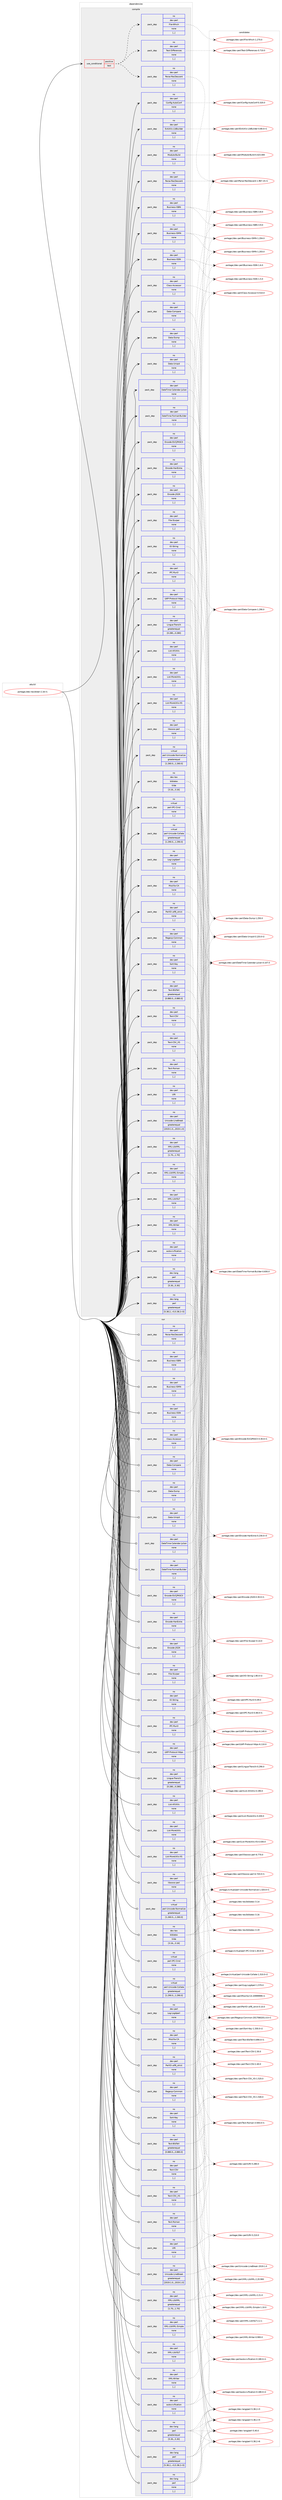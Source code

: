 digraph prolog {

# *************
# Graph options
# *************

newrank=true;
concentrate=true;
compound=true;
graph [rankdir=LR,fontname=Helvetica,fontsize=10,ranksep=1.5];#, ranksep=2.5, nodesep=0.2];
edge  [arrowhead=vee];
node  [fontname=Helvetica,fontsize=10];

# **********
# The ebuild
# **********

subgraph cluster_leftcol {
color=gray;
rank=same;
label=<<i>ebuild</i>>;
id [label="portage://dev-tex/biber-2.16-r1", color=red, width=4, href="../dev-tex/biber-2.16-r1.svg"];
}

# ****************
# The dependencies
# ****************

subgraph cluster_midcol {
color=gray;
label=<<i>dependencies</i>>;
subgraph cluster_compile {
fillcolor="#eeeeee";
style=filled;
label=<<i>compile</i>>;
subgraph cond57676 {
dependency204994 [label=<<TABLE BORDER="0" CELLBORDER="1" CELLSPACING="0" CELLPADDING="4"><TR><TD ROWSPAN="3" CELLPADDING="10">use_conditional</TD></TR><TR><TD>positive</TD></TR><TR><TD>test</TD></TR></TABLE>>, shape=none, color=red];
subgraph pack145944 {
dependency204995 [label=<<TABLE BORDER="0" CELLBORDER="1" CELLSPACING="0" CELLPADDING="4" WIDTH="220"><TR><TD ROWSPAN="6" CELLPADDING="30">pack_dep</TD></TR><TR><TD WIDTH="110">no</TD></TR><TR><TD>dev-perl</TD></TR><TR><TD>File-Which</TD></TR><TR><TD>none</TD></TR><TR><TD>[,,]</TD></TR></TABLE>>, shape=none, color=blue];
}
dependency204994:e -> dependency204995:w [weight=20,style="dashed",arrowhead="vee"];
subgraph pack145945 {
dependency204996 [label=<<TABLE BORDER="0" CELLBORDER="1" CELLSPACING="0" CELLPADDING="4" WIDTH="220"><TR><TD ROWSPAN="6" CELLPADDING="30">pack_dep</TD></TR><TR><TD WIDTH="110">no</TD></TR><TR><TD>dev-perl</TD></TR><TR><TD>Parse-RecDescent</TD></TR><TR><TD>none</TD></TR><TR><TD>[,,]</TD></TR></TABLE>>, shape=none, color=blue];
}
dependency204994:e -> dependency204996:w [weight=20,style="dashed",arrowhead="vee"];
subgraph pack145946 {
dependency204997 [label=<<TABLE BORDER="0" CELLBORDER="1" CELLSPACING="0" CELLPADDING="4" WIDTH="220"><TR><TD ROWSPAN="6" CELLPADDING="30">pack_dep</TD></TR><TR><TD WIDTH="110">no</TD></TR><TR><TD>dev-perl</TD></TR><TR><TD>Test-Differences</TD></TR><TR><TD>none</TD></TR><TR><TD>[,,]</TD></TR></TABLE>>, shape=none, color=blue];
}
dependency204994:e -> dependency204997:w [weight=20,style="dashed",arrowhead="vee"];
}
id:e -> dependency204994:w [weight=20,style="solid",arrowhead="vee"];
subgraph pack145947 {
dependency204998 [label=<<TABLE BORDER="0" CELLBORDER="1" CELLSPACING="0" CELLPADDING="4" WIDTH="220"><TR><TD ROWSPAN="6" CELLPADDING="30">pack_dep</TD></TR><TR><TD WIDTH="110">no</TD></TR><TR><TD>dev-lang</TD></TR><TR><TD>perl</TD></TR><TR><TD>greaterequal</TD></TR><TR><TD>[5.30,,,5.30]</TD></TR></TABLE>>, shape=none, color=blue];
}
id:e -> dependency204998:w [weight=20,style="solid",arrowhead="vee"];
subgraph pack145948 {
dependency204999 [label=<<TABLE BORDER="0" CELLBORDER="1" CELLSPACING="0" CELLPADDING="4" WIDTH="220"><TR><TD ROWSPAN="6" CELLPADDING="30">pack_dep</TD></TR><TR><TD WIDTH="110">no</TD></TR><TR><TD>dev-lang</TD></TR><TR><TD>perl</TD></TR><TR><TD>greaterequal</TD></TR><TR><TD>[5.38.2,,-r3,5.38.2-r3]</TD></TR></TABLE>>, shape=none, color=blue];
}
id:e -> dependency204999:w [weight=20,style="solid",arrowhead="vee"];
subgraph pack145949 {
dependency205000 [label=<<TABLE BORDER="0" CELLBORDER="1" CELLSPACING="0" CELLPADDING="4" WIDTH="220"><TR><TD ROWSPAN="6" CELLPADDING="30">pack_dep</TD></TR><TR><TD WIDTH="110">no</TD></TR><TR><TD>dev-perl</TD></TR><TR><TD>Business-ISBN</TD></TR><TR><TD>none</TD></TR><TR><TD>[,,]</TD></TR></TABLE>>, shape=none, color=blue];
}
id:e -> dependency205000:w [weight=20,style="solid",arrowhead="vee"];
subgraph pack145950 {
dependency205001 [label=<<TABLE BORDER="0" CELLBORDER="1" CELLSPACING="0" CELLPADDING="4" WIDTH="220"><TR><TD ROWSPAN="6" CELLPADDING="30">pack_dep</TD></TR><TR><TD WIDTH="110">no</TD></TR><TR><TD>dev-perl</TD></TR><TR><TD>Business-ISMN</TD></TR><TR><TD>none</TD></TR><TR><TD>[,,]</TD></TR></TABLE>>, shape=none, color=blue];
}
id:e -> dependency205001:w [weight=20,style="solid",arrowhead="vee"];
subgraph pack145951 {
dependency205002 [label=<<TABLE BORDER="0" CELLBORDER="1" CELLSPACING="0" CELLPADDING="4" WIDTH="220"><TR><TD ROWSPAN="6" CELLPADDING="30">pack_dep</TD></TR><TR><TD WIDTH="110">no</TD></TR><TR><TD>dev-perl</TD></TR><TR><TD>Business-ISSN</TD></TR><TR><TD>none</TD></TR><TR><TD>[,,]</TD></TR></TABLE>>, shape=none, color=blue];
}
id:e -> dependency205002:w [weight=20,style="solid",arrowhead="vee"];
subgraph pack145952 {
dependency205003 [label=<<TABLE BORDER="0" CELLBORDER="1" CELLSPACING="0" CELLPADDING="4" WIDTH="220"><TR><TD ROWSPAN="6" CELLPADDING="30">pack_dep</TD></TR><TR><TD WIDTH="110">no</TD></TR><TR><TD>dev-perl</TD></TR><TR><TD>Class-Accessor</TD></TR><TR><TD>none</TD></TR><TR><TD>[,,]</TD></TR></TABLE>>, shape=none, color=blue];
}
id:e -> dependency205003:w [weight=20,style="solid",arrowhead="vee"];
subgraph pack145953 {
dependency205004 [label=<<TABLE BORDER="0" CELLBORDER="1" CELLSPACING="0" CELLPADDING="4" WIDTH="220"><TR><TD ROWSPAN="6" CELLPADDING="30">pack_dep</TD></TR><TR><TD WIDTH="110">no</TD></TR><TR><TD>dev-perl</TD></TR><TR><TD>Config-AutoConf</TD></TR><TR><TD>none</TD></TR><TR><TD>[,,]</TD></TR></TABLE>>, shape=none, color=blue];
}
id:e -> dependency205004:w [weight=20,style="solid",arrowhead="vee"];
subgraph pack145954 {
dependency205005 [label=<<TABLE BORDER="0" CELLBORDER="1" CELLSPACING="0" CELLPADDING="4" WIDTH="220"><TR><TD ROWSPAN="6" CELLPADDING="30">pack_dep</TD></TR><TR><TD WIDTH="110">no</TD></TR><TR><TD>dev-perl</TD></TR><TR><TD>Data-Compare</TD></TR><TR><TD>none</TD></TR><TR><TD>[,,]</TD></TR></TABLE>>, shape=none, color=blue];
}
id:e -> dependency205005:w [weight=20,style="solid",arrowhead="vee"];
subgraph pack145955 {
dependency205006 [label=<<TABLE BORDER="0" CELLBORDER="1" CELLSPACING="0" CELLPADDING="4" WIDTH="220"><TR><TD ROWSPAN="6" CELLPADDING="30">pack_dep</TD></TR><TR><TD WIDTH="110">no</TD></TR><TR><TD>dev-perl</TD></TR><TR><TD>Data-Dump</TD></TR><TR><TD>none</TD></TR><TR><TD>[,,]</TD></TR></TABLE>>, shape=none, color=blue];
}
id:e -> dependency205006:w [weight=20,style="solid",arrowhead="vee"];
subgraph pack145956 {
dependency205007 [label=<<TABLE BORDER="0" CELLBORDER="1" CELLSPACING="0" CELLPADDING="4" WIDTH="220"><TR><TD ROWSPAN="6" CELLPADDING="30">pack_dep</TD></TR><TR><TD WIDTH="110">no</TD></TR><TR><TD>dev-perl</TD></TR><TR><TD>Data-Uniqid</TD></TR><TR><TD>none</TD></TR><TR><TD>[,,]</TD></TR></TABLE>>, shape=none, color=blue];
}
id:e -> dependency205007:w [weight=20,style="solid",arrowhead="vee"];
subgraph pack145957 {
dependency205008 [label=<<TABLE BORDER="0" CELLBORDER="1" CELLSPACING="0" CELLPADDING="4" WIDTH="220"><TR><TD ROWSPAN="6" CELLPADDING="30">pack_dep</TD></TR><TR><TD WIDTH="110">no</TD></TR><TR><TD>dev-perl</TD></TR><TR><TD>DateTime-Calendar-Julian</TD></TR><TR><TD>none</TD></TR><TR><TD>[,,]</TD></TR></TABLE>>, shape=none, color=blue];
}
id:e -> dependency205008:w [weight=20,style="solid",arrowhead="vee"];
subgraph pack145958 {
dependency205009 [label=<<TABLE BORDER="0" CELLBORDER="1" CELLSPACING="0" CELLPADDING="4" WIDTH="220"><TR><TD ROWSPAN="6" CELLPADDING="30">pack_dep</TD></TR><TR><TD WIDTH="110">no</TD></TR><TR><TD>dev-perl</TD></TR><TR><TD>DateTime-Format-Builder</TD></TR><TR><TD>none</TD></TR><TR><TD>[,,]</TD></TR></TABLE>>, shape=none, color=blue];
}
id:e -> dependency205009:w [weight=20,style="solid",arrowhead="vee"];
subgraph pack145959 {
dependency205010 [label=<<TABLE BORDER="0" CELLBORDER="1" CELLSPACING="0" CELLPADDING="4" WIDTH="220"><TR><TD ROWSPAN="6" CELLPADDING="30">pack_dep</TD></TR><TR><TD WIDTH="110">no</TD></TR><TR><TD>dev-perl</TD></TR><TR><TD>Encode-EUCJPASCII</TD></TR><TR><TD>none</TD></TR><TR><TD>[,,]</TD></TR></TABLE>>, shape=none, color=blue];
}
id:e -> dependency205010:w [weight=20,style="solid",arrowhead="vee"];
subgraph pack145960 {
dependency205011 [label=<<TABLE BORDER="0" CELLBORDER="1" CELLSPACING="0" CELLPADDING="4" WIDTH="220"><TR><TD ROWSPAN="6" CELLPADDING="30">pack_dep</TD></TR><TR><TD WIDTH="110">no</TD></TR><TR><TD>dev-perl</TD></TR><TR><TD>Encode-HanExtra</TD></TR><TR><TD>none</TD></TR><TR><TD>[,,]</TD></TR></TABLE>>, shape=none, color=blue];
}
id:e -> dependency205011:w [weight=20,style="solid",arrowhead="vee"];
subgraph pack145961 {
dependency205012 [label=<<TABLE BORDER="0" CELLBORDER="1" CELLSPACING="0" CELLPADDING="4" WIDTH="220"><TR><TD ROWSPAN="6" CELLPADDING="30">pack_dep</TD></TR><TR><TD WIDTH="110">no</TD></TR><TR><TD>dev-perl</TD></TR><TR><TD>Encode-JIS2K</TD></TR><TR><TD>none</TD></TR><TR><TD>[,,]</TD></TR></TABLE>>, shape=none, color=blue];
}
id:e -> dependency205012:w [weight=20,style="solid",arrowhead="vee"];
subgraph pack145962 {
dependency205013 [label=<<TABLE BORDER="0" CELLBORDER="1" CELLSPACING="0" CELLPADDING="4" WIDTH="220"><TR><TD ROWSPAN="6" CELLPADDING="30">pack_dep</TD></TR><TR><TD WIDTH="110">no</TD></TR><TR><TD>dev-perl</TD></TR><TR><TD>ExtUtils-LibBuilder</TD></TR><TR><TD>none</TD></TR><TR><TD>[,,]</TD></TR></TABLE>>, shape=none, color=blue];
}
id:e -> dependency205013:w [weight=20,style="solid",arrowhead="vee"];
subgraph pack145963 {
dependency205014 [label=<<TABLE BORDER="0" CELLBORDER="1" CELLSPACING="0" CELLPADDING="4" WIDTH="220"><TR><TD ROWSPAN="6" CELLPADDING="30">pack_dep</TD></TR><TR><TD WIDTH="110">no</TD></TR><TR><TD>dev-perl</TD></TR><TR><TD>File-Slurper</TD></TR><TR><TD>none</TD></TR><TR><TD>[,,]</TD></TR></TABLE>>, shape=none, color=blue];
}
id:e -> dependency205014:w [weight=20,style="solid",arrowhead="vee"];
subgraph pack145964 {
dependency205015 [label=<<TABLE BORDER="0" CELLBORDER="1" CELLSPACING="0" CELLPADDING="4" WIDTH="220"><TR><TD ROWSPAN="6" CELLPADDING="30">pack_dep</TD></TR><TR><TD WIDTH="110">no</TD></TR><TR><TD>dev-perl</TD></TR><TR><TD>IO-String</TD></TR><TR><TD>none</TD></TR><TR><TD>[,,]</TD></TR></TABLE>>, shape=none, color=blue];
}
id:e -> dependency205015:w [weight=20,style="solid",arrowhead="vee"];
subgraph pack145965 {
dependency205016 [label=<<TABLE BORDER="0" CELLBORDER="1" CELLSPACING="0" CELLPADDING="4" WIDTH="220"><TR><TD ROWSPAN="6" CELLPADDING="30">pack_dep</TD></TR><TR><TD WIDTH="110">no</TD></TR><TR><TD>dev-perl</TD></TR><TR><TD>IPC-Run3</TD></TR><TR><TD>none</TD></TR><TR><TD>[,,]</TD></TR></TABLE>>, shape=none, color=blue];
}
id:e -> dependency205016:w [weight=20,style="solid",arrowhead="vee"];
subgraph pack145966 {
dependency205017 [label=<<TABLE BORDER="0" CELLBORDER="1" CELLSPACING="0" CELLPADDING="4" WIDTH="220"><TR><TD ROWSPAN="6" CELLPADDING="30">pack_dep</TD></TR><TR><TD WIDTH="110">no</TD></TR><TR><TD>dev-perl</TD></TR><TR><TD>LWP-Protocol-https</TD></TR><TR><TD>none</TD></TR><TR><TD>[,,]</TD></TR></TABLE>>, shape=none, color=blue];
}
id:e -> dependency205017:w [weight=20,style="solid",arrowhead="vee"];
subgraph pack145967 {
dependency205018 [label=<<TABLE BORDER="0" CELLBORDER="1" CELLSPACING="0" CELLPADDING="4" WIDTH="220"><TR><TD ROWSPAN="6" CELLPADDING="30">pack_dep</TD></TR><TR><TD WIDTH="110">no</TD></TR><TR><TD>dev-perl</TD></TR><TR><TD>Lingua-Translit</TD></TR><TR><TD>greaterequal</TD></TR><TR><TD>[0.280,,,0.280]</TD></TR></TABLE>>, shape=none, color=blue];
}
id:e -> dependency205018:w [weight=20,style="solid",arrowhead="vee"];
subgraph pack145968 {
dependency205019 [label=<<TABLE BORDER="0" CELLBORDER="1" CELLSPACING="0" CELLPADDING="4" WIDTH="220"><TR><TD ROWSPAN="6" CELLPADDING="30">pack_dep</TD></TR><TR><TD WIDTH="110">no</TD></TR><TR><TD>dev-perl</TD></TR><TR><TD>List-AllUtils</TD></TR><TR><TD>none</TD></TR><TR><TD>[,,]</TD></TR></TABLE>>, shape=none, color=blue];
}
id:e -> dependency205019:w [weight=20,style="solid",arrowhead="vee"];
subgraph pack145969 {
dependency205020 [label=<<TABLE BORDER="0" CELLBORDER="1" CELLSPACING="0" CELLPADDING="4" WIDTH="220"><TR><TD ROWSPAN="6" CELLPADDING="30">pack_dep</TD></TR><TR><TD WIDTH="110">no</TD></TR><TR><TD>dev-perl</TD></TR><TR><TD>List-MoreUtils</TD></TR><TR><TD>none</TD></TR><TR><TD>[,,]</TD></TR></TABLE>>, shape=none, color=blue];
}
id:e -> dependency205020:w [weight=20,style="solid",arrowhead="vee"];
subgraph pack145970 {
dependency205021 [label=<<TABLE BORDER="0" CELLBORDER="1" CELLSPACING="0" CELLPADDING="4" WIDTH="220"><TR><TD ROWSPAN="6" CELLPADDING="30">pack_dep</TD></TR><TR><TD WIDTH="110">no</TD></TR><TR><TD>dev-perl</TD></TR><TR><TD>List-MoreUtils-XS</TD></TR><TR><TD>none</TD></TR><TR><TD>[,,]</TD></TR></TABLE>>, shape=none, color=blue];
}
id:e -> dependency205021:w [weight=20,style="solid",arrowhead="vee"];
subgraph pack145971 {
dependency205022 [label=<<TABLE BORDER="0" CELLBORDER="1" CELLSPACING="0" CELLPADDING="4" WIDTH="220"><TR><TD ROWSPAN="6" CELLPADDING="30">pack_dep</TD></TR><TR><TD WIDTH="110">no</TD></TR><TR><TD>dev-perl</TD></TR><TR><TD>Log-Log4perl</TD></TR><TR><TD>none</TD></TR><TR><TD>[,,]</TD></TR></TABLE>>, shape=none, color=blue];
}
id:e -> dependency205022:w [weight=20,style="solid",arrowhead="vee"];
subgraph pack145972 {
dependency205023 [label=<<TABLE BORDER="0" CELLBORDER="1" CELLSPACING="0" CELLPADDING="4" WIDTH="220"><TR><TD ROWSPAN="6" CELLPADDING="30">pack_dep</TD></TR><TR><TD WIDTH="110">no</TD></TR><TR><TD>dev-perl</TD></TR><TR><TD>Module-Build</TD></TR><TR><TD>none</TD></TR><TR><TD>[,,]</TD></TR></TABLE>>, shape=none, color=blue];
}
id:e -> dependency205023:w [weight=20,style="solid",arrowhead="vee"];
subgraph pack145973 {
dependency205024 [label=<<TABLE BORDER="0" CELLBORDER="1" CELLSPACING="0" CELLPADDING="4" WIDTH="220"><TR><TD ROWSPAN="6" CELLPADDING="30">pack_dep</TD></TR><TR><TD WIDTH="110">no</TD></TR><TR><TD>dev-perl</TD></TR><TR><TD>Mozilla-CA</TD></TR><TR><TD>none</TD></TR><TR><TD>[,,]</TD></TR></TABLE>>, shape=none, color=blue];
}
id:e -> dependency205024:w [weight=20,style="solid",arrowhead="vee"];
subgraph pack145974 {
dependency205025 [label=<<TABLE BORDER="0" CELLBORDER="1" CELLSPACING="0" CELLPADDING="4" WIDTH="220"><TR><TD ROWSPAN="6" CELLPADDING="30">pack_dep</TD></TR><TR><TD WIDTH="110">no</TD></TR><TR><TD>dev-perl</TD></TR><TR><TD>Parse-RecDescent</TD></TR><TR><TD>none</TD></TR><TR><TD>[,,]</TD></TR></TABLE>>, shape=none, color=blue];
}
id:e -> dependency205025:w [weight=20,style="solid",arrowhead="vee"];
subgraph pack145975 {
dependency205026 [label=<<TABLE BORDER="0" CELLBORDER="1" CELLSPACING="0" CELLPADDING="4" WIDTH="220"><TR><TD ROWSPAN="6" CELLPADDING="30">pack_dep</TD></TR><TR><TD WIDTH="110">no</TD></TR><TR><TD>dev-perl</TD></TR><TR><TD>PerlIO-utf8_strict</TD></TR><TR><TD>none</TD></TR><TR><TD>[,,]</TD></TR></TABLE>>, shape=none, color=blue];
}
id:e -> dependency205026:w [weight=20,style="solid",arrowhead="vee"];
subgraph pack145976 {
dependency205027 [label=<<TABLE BORDER="0" CELLBORDER="1" CELLSPACING="0" CELLPADDING="4" WIDTH="220"><TR><TD ROWSPAN="6" CELLPADDING="30">pack_dep</TD></TR><TR><TD WIDTH="110">no</TD></TR><TR><TD>dev-perl</TD></TR><TR><TD>Regexp-Common</TD></TR><TR><TD>none</TD></TR><TR><TD>[,,]</TD></TR></TABLE>>, shape=none, color=blue];
}
id:e -> dependency205027:w [weight=20,style="solid",arrowhead="vee"];
subgraph pack145977 {
dependency205028 [label=<<TABLE BORDER="0" CELLBORDER="1" CELLSPACING="0" CELLPADDING="4" WIDTH="220"><TR><TD ROWSPAN="6" CELLPADDING="30">pack_dep</TD></TR><TR><TD WIDTH="110">no</TD></TR><TR><TD>dev-perl</TD></TR><TR><TD>Sort-Key</TD></TR><TR><TD>none</TD></TR><TR><TD>[,,]</TD></TR></TABLE>>, shape=none, color=blue];
}
id:e -> dependency205028:w [weight=20,style="solid",arrowhead="vee"];
subgraph pack145978 {
dependency205029 [label=<<TABLE BORDER="0" CELLBORDER="1" CELLSPACING="0" CELLPADDING="4" WIDTH="220"><TR><TD ROWSPAN="6" CELLPADDING="30">pack_dep</TD></TR><TR><TD WIDTH="110">no</TD></TR><TR><TD>dev-perl</TD></TR><TR><TD>Text-BibTeX</TD></TR><TR><TD>greaterequal</TD></TR><TR><TD>[0.880.0,,,0.880.0]</TD></TR></TABLE>>, shape=none, color=blue];
}
id:e -> dependency205029:w [weight=20,style="solid",arrowhead="vee"];
subgraph pack145979 {
dependency205030 [label=<<TABLE BORDER="0" CELLBORDER="1" CELLSPACING="0" CELLPADDING="4" WIDTH="220"><TR><TD ROWSPAN="6" CELLPADDING="30">pack_dep</TD></TR><TR><TD WIDTH="110">no</TD></TR><TR><TD>dev-perl</TD></TR><TR><TD>Text-CSV</TD></TR><TR><TD>none</TD></TR><TR><TD>[,,]</TD></TR></TABLE>>, shape=none, color=blue];
}
id:e -> dependency205030:w [weight=20,style="solid",arrowhead="vee"];
subgraph pack145980 {
dependency205031 [label=<<TABLE BORDER="0" CELLBORDER="1" CELLSPACING="0" CELLPADDING="4" WIDTH="220"><TR><TD ROWSPAN="6" CELLPADDING="30">pack_dep</TD></TR><TR><TD WIDTH="110">no</TD></TR><TR><TD>dev-perl</TD></TR><TR><TD>Text-CSV_XS</TD></TR><TR><TD>none</TD></TR><TR><TD>[,,]</TD></TR></TABLE>>, shape=none, color=blue];
}
id:e -> dependency205031:w [weight=20,style="solid",arrowhead="vee"];
subgraph pack145981 {
dependency205032 [label=<<TABLE BORDER="0" CELLBORDER="1" CELLSPACING="0" CELLPADDING="4" WIDTH="220"><TR><TD ROWSPAN="6" CELLPADDING="30">pack_dep</TD></TR><TR><TD WIDTH="110">no</TD></TR><TR><TD>dev-perl</TD></TR><TR><TD>Text-Roman</TD></TR><TR><TD>none</TD></TR><TR><TD>[,,]</TD></TR></TABLE>>, shape=none, color=blue];
}
id:e -> dependency205032:w [weight=20,style="solid",arrowhead="vee"];
subgraph pack145982 {
dependency205033 [label=<<TABLE BORDER="0" CELLBORDER="1" CELLSPACING="0" CELLPADDING="4" WIDTH="220"><TR><TD ROWSPAN="6" CELLPADDING="30">pack_dep</TD></TR><TR><TD WIDTH="110">no</TD></TR><TR><TD>dev-perl</TD></TR><TR><TD>URI</TD></TR><TR><TD>none</TD></TR><TR><TD>[,,]</TD></TR></TABLE>>, shape=none, color=blue];
}
id:e -> dependency205033:w [weight=20,style="solid",arrowhead="vee"];
subgraph pack145983 {
dependency205034 [label=<<TABLE BORDER="0" CELLBORDER="1" CELLSPACING="0" CELLPADDING="4" WIDTH="220"><TR><TD ROWSPAN="6" CELLPADDING="30">pack_dep</TD></TR><TR><TD WIDTH="110">no</TD></TR><TR><TD>dev-perl</TD></TR><TR><TD>Unicode-LineBreak</TD></TR><TR><TD>greaterequal</TD></TR><TR><TD>[2019.1.0,,,2019.1.0]</TD></TR></TABLE>>, shape=none, color=blue];
}
id:e -> dependency205034:w [weight=20,style="solid",arrowhead="vee"];
subgraph pack145984 {
dependency205035 [label=<<TABLE BORDER="0" CELLBORDER="1" CELLSPACING="0" CELLPADDING="4" WIDTH="220"><TR><TD ROWSPAN="6" CELLPADDING="30">pack_dep</TD></TR><TR><TD WIDTH="110">no</TD></TR><TR><TD>dev-perl</TD></TR><TR><TD>XML-LibXML</TD></TR><TR><TD>greaterequal</TD></TR><TR><TD>[1.70,,,1.70]</TD></TR></TABLE>>, shape=none, color=blue];
}
id:e -> dependency205035:w [weight=20,style="solid",arrowhead="vee"];
subgraph pack145985 {
dependency205036 [label=<<TABLE BORDER="0" CELLBORDER="1" CELLSPACING="0" CELLPADDING="4" WIDTH="220"><TR><TD ROWSPAN="6" CELLPADDING="30">pack_dep</TD></TR><TR><TD WIDTH="110">no</TD></TR><TR><TD>dev-perl</TD></TR><TR><TD>XML-LibXML-Simple</TD></TR><TR><TD>none</TD></TR><TR><TD>[,,]</TD></TR></TABLE>>, shape=none, color=blue];
}
id:e -> dependency205036:w [weight=20,style="solid",arrowhead="vee"];
subgraph pack145986 {
dependency205037 [label=<<TABLE BORDER="0" CELLBORDER="1" CELLSPACING="0" CELLPADDING="4" WIDTH="220"><TR><TD ROWSPAN="6" CELLPADDING="30">pack_dep</TD></TR><TR><TD WIDTH="110">no</TD></TR><TR><TD>dev-perl</TD></TR><TR><TD>XML-LibXSLT</TD></TR><TR><TD>none</TD></TR><TR><TD>[,,]</TD></TR></TABLE>>, shape=none, color=blue];
}
id:e -> dependency205037:w [weight=20,style="solid",arrowhead="vee"];
subgraph pack145987 {
dependency205038 [label=<<TABLE BORDER="0" CELLBORDER="1" CELLSPACING="0" CELLPADDING="4" WIDTH="220"><TR><TD ROWSPAN="6" CELLPADDING="30">pack_dep</TD></TR><TR><TD WIDTH="110">no</TD></TR><TR><TD>dev-perl</TD></TR><TR><TD>XML-Writer</TD></TR><TR><TD>none</TD></TR><TR><TD>[,,]</TD></TR></TABLE>>, shape=none, color=blue];
}
id:e -> dependency205038:w [weight=20,style="solid",arrowhead="vee"];
subgraph pack145988 {
dependency205039 [label=<<TABLE BORDER="0" CELLBORDER="1" CELLSPACING="0" CELLPADDING="4" WIDTH="220"><TR><TD ROWSPAN="6" CELLPADDING="30">pack_dep</TD></TR><TR><TD WIDTH="110">no</TD></TR><TR><TD>dev-perl</TD></TR><TR><TD>autovivification</TD></TR><TR><TD>none</TD></TR><TR><TD>[,,]</TD></TR></TABLE>>, shape=none, color=blue];
}
id:e -> dependency205039:w [weight=20,style="solid",arrowhead="vee"];
subgraph pack145989 {
dependency205040 [label=<<TABLE BORDER="0" CELLBORDER="1" CELLSPACING="0" CELLPADDING="4" WIDTH="220"><TR><TD ROWSPAN="6" CELLPADDING="30">pack_dep</TD></TR><TR><TD WIDTH="110">no</TD></TR><TR><TD>dev-perl</TD></TR><TR><TD>libwww-perl</TD></TR><TR><TD>none</TD></TR><TR><TD>[,,]</TD></TR></TABLE>>, shape=none, color=blue];
}
id:e -> dependency205040:w [weight=20,style="solid",arrowhead="vee"];
subgraph pack145990 {
dependency205041 [label=<<TABLE BORDER="0" CELLBORDER="1" CELLSPACING="0" CELLPADDING="4" WIDTH="220"><TR><TD ROWSPAN="6" CELLPADDING="30">pack_dep</TD></TR><TR><TD WIDTH="110">no</TD></TR><TR><TD>dev-tex</TD></TR><TR><TD>biblatex</TD></TR><TR><TD>tilde</TD></TR><TR><TD>[3.16,,,3.16]</TD></TR></TABLE>>, shape=none, color=blue];
}
id:e -> dependency205041:w [weight=20,style="solid",arrowhead="vee"];
subgraph pack145991 {
dependency205042 [label=<<TABLE BORDER="0" CELLBORDER="1" CELLSPACING="0" CELLPADDING="4" WIDTH="220"><TR><TD ROWSPAN="6" CELLPADDING="30">pack_dep</TD></TR><TR><TD WIDTH="110">no</TD></TR><TR><TD>virtual</TD></TR><TR><TD>perl-IPC-Cmd</TD></TR><TR><TD>none</TD></TR><TR><TD>[,,]</TD></TR></TABLE>>, shape=none, color=blue];
}
id:e -> dependency205042:w [weight=20,style="solid",arrowhead="vee"];
subgraph pack145992 {
dependency205043 [label=<<TABLE BORDER="0" CELLBORDER="1" CELLSPACING="0" CELLPADDING="4" WIDTH="220"><TR><TD ROWSPAN="6" CELLPADDING="30">pack_dep</TD></TR><TR><TD WIDTH="110">no</TD></TR><TR><TD>virtual</TD></TR><TR><TD>perl-Unicode-Collate</TD></TR><TR><TD>greaterequal</TD></TR><TR><TD>[1.290.0,,,1.290.0]</TD></TR></TABLE>>, shape=none, color=blue];
}
id:e -> dependency205043:w [weight=20,style="solid",arrowhead="vee"];
subgraph pack145993 {
dependency205044 [label=<<TABLE BORDER="0" CELLBORDER="1" CELLSPACING="0" CELLPADDING="4" WIDTH="220"><TR><TD ROWSPAN="6" CELLPADDING="30">pack_dep</TD></TR><TR><TD WIDTH="110">no</TD></TR><TR><TD>virtual</TD></TR><TR><TD>perl-Unicode-Normalize</TD></TR><TR><TD>greaterequal</TD></TR><TR><TD>[1.260.0,,,1.260.0]</TD></TR></TABLE>>, shape=none, color=blue];
}
id:e -> dependency205044:w [weight=20,style="solid",arrowhead="vee"];
}
subgraph cluster_compileandrun {
fillcolor="#eeeeee";
style=filled;
label=<<i>compile and run</i>>;
}
subgraph cluster_run {
fillcolor="#eeeeee";
style=filled;
label=<<i>run</i>>;
subgraph pack145994 {
dependency205045 [label=<<TABLE BORDER="0" CELLBORDER="1" CELLSPACING="0" CELLPADDING="4" WIDTH="220"><TR><TD ROWSPAN="6" CELLPADDING="30">pack_dep</TD></TR><TR><TD WIDTH="110">no</TD></TR><TR><TD>dev-lang</TD></TR><TR><TD>perl</TD></TR><TR><TD>greaterequal</TD></TR><TR><TD>[5.30,,,5.30]</TD></TR></TABLE>>, shape=none, color=blue];
}
id:e -> dependency205045:w [weight=20,style="solid",arrowhead="odot"];
subgraph pack145995 {
dependency205046 [label=<<TABLE BORDER="0" CELLBORDER="1" CELLSPACING="0" CELLPADDING="4" WIDTH="220"><TR><TD ROWSPAN="6" CELLPADDING="30">pack_dep</TD></TR><TR><TD WIDTH="110">no</TD></TR><TR><TD>dev-lang</TD></TR><TR><TD>perl</TD></TR><TR><TD>greaterequal</TD></TR><TR><TD>[5.38.2,,-r3,5.38.2-r3]</TD></TR></TABLE>>, shape=none, color=blue];
}
id:e -> dependency205046:w [weight=20,style="solid",arrowhead="odot"];
subgraph pack145996 {
dependency205047 [label=<<TABLE BORDER="0" CELLBORDER="1" CELLSPACING="0" CELLPADDING="4" WIDTH="220"><TR><TD ROWSPAN="6" CELLPADDING="30">pack_dep</TD></TR><TR><TD WIDTH="110">no</TD></TR><TR><TD>dev-lang</TD></TR><TR><TD>perl</TD></TR><TR><TD>none</TD></TR><TR><TD>[,,]</TD></TR></TABLE>>, shape=none, color=blue];
}
id:e -> dependency205047:w [weight=20,style="solid",arrowhead="odot"];
subgraph pack145997 {
dependency205048 [label=<<TABLE BORDER="0" CELLBORDER="1" CELLSPACING="0" CELLPADDING="4" WIDTH="220"><TR><TD ROWSPAN="6" CELLPADDING="30">pack_dep</TD></TR><TR><TD WIDTH="110">no</TD></TR><TR><TD>dev-perl</TD></TR><TR><TD>Business-ISBN</TD></TR><TR><TD>none</TD></TR><TR><TD>[,,]</TD></TR></TABLE>>, shape=none, color=blue];
}
id:e -> dependency205048:w [weight=20,style="solid",arrowhead="odot"];
subgraph pack145998 {
dependency205049 [label=<<TABLE BORDER="0" CELLBORDER="1" CELLSPACING="0" CELLPADDING="4" WIDTH="220"><TR><TD ROWSPAN="6" CELLPADDING="30">pack_dep</TD></TR><TR><TD WIDTH="110">no</TD></TR><TR><TD>dev-perl</TD></TR><TR><TD>Business-ISMN</TD></TR><TR><TD>none</TD></TR><TR><TD>[,,]</TD></TR></TABLE>>, shape=none, color=blue];
}
id:e -> dependency205049:w [weight=20,style="solid",arrowhead="odot"];
subgraph pack145999 {
dependency205050 [label=<<TABLE BORDER="0" CELLBORDER="1" CELLSPACING="0" CELLPADDING="4" WIDTH="220"><TR><TD ROWSPAN="6" CELLPADDING="30">pack_dep</TD></TR><TR><TD WIDTH="110">no</TD></TR><TR><TD>dev-perl</TD></TR><TR><TD>Business-ISSN</TD></TR><TR><TD>none</TD></TR><TR><TD>[,,]</TD></TR></TABLE>>, shape=none, color=blue];
}
id:e -> dependency205050:w [weight=20,style="solid",arrowhead="odot"];
subgraph pack146000 {
dependency205051 [label=<<TABLE BORDER="0" CELLBORDER="1" CELLSPACING="0" CELLPADDING="4" WIDTH="220"><TR><TD ROWSPAN="6" CELLPADDING="30">pack_dep</TD></TR><TR><TD WIDTH="110">no</TD></TR><TR><TD>dev-perl</TD></TR><TR><TD>Class-Accessor</TD></TR><TR><TD>none</TD></TR><TR><TD>[,,]</TD></TR></TABLE>>, shape=none, color=blue];
}
id:e -> dependency205051:w [weight=20,style="solid",arrowhead="odot"];
subgraph pack146001 {
dependency205052 [label=<<TABLE BORDER="0" CELLBORDER="1" CELLSPACING="0" CELLPADDING="4" WIDTH="220"><TR><TD ROWSPAN="6" CELLPADDING="30">pack_dep</TD></TR><TR><TD WIDTH="110">no</TD></TR><TR><TD>dev-perl</TD></TR><TR><TD>Data-Compare</TD></TR><TR><TD>none</TD></TR><TR><TD>[,,]</TD></TR></TABLE>>, shape=none, color=blue];
}
id:e -> dependency205052:w [weight=20,style="solid",arrowhead="odot"];
subgraph pack146002 {
dependency205053 [label=<<TABLE BORDER="0" CELLBORDER="1" CELLSPACING="0" CELLPADDING="4" WIDTH="220"><TR><TD ROWSPAN="6" CELLPADDING="30">pack_dep</TD></TR><TR><TD WIDTH="110">no</TD></TR><TR><TD>dev-perl</TD></TR><TR><TD>Data-Dump</TD></TR><TR><TD>none</TD></TR><TR><TD>[,,]</TD></TR></TABLE>>, shape=none, color=blue];
}
id:e -> dependency205053:w [weight=20,style="solid",arrowhead="odot"];
subgraph pack146003 {
dependency205054 [label=<<TABLE BORDER="0" CELLBORDER="1" CELLSPACING="0" CELLPADDING="4" WIDTH="220"><TR><TD ROWSPAN="6" CELLPADDING="30">pack_dep</TD></TR><TR><TD WIDTH="110">no</TD></TR><TR><TD>dev-perl</TD></TR><TR><TD>Data-Uniqid</TD></TR><TR><TD>none</TD></TR><TR><TD>[,,]</TD></TR></TABLE>>, shape=none, color=blue];
}
id:e -> dependency205054:w [weight=20,style="solid",arrowhead="odot"];
subgraph pack146004 {
dependency205055 [label=<<TABLE BORDER="0" CELLBORDER="1" CELLSPACING="0" CELLPADDING="4" WIDTH="220"><TR><TD ROWSPAN="6" CELLPADDING="30">pack_dep</TD></TR><TR><TD WIDTH="110">no</TD></TR><TR><TD>dev-perl</TD></TR><TR><TD>DateTime-Calendar-Julian</TD></TR><TR><TD>none</TD></TR><TR><TD>[,,]</TD></TR></TABLE>>, shape=none, color=blue];
}
id:e -> dependency205055:w [weight=20,style="solid",arrowhead="odot"];
subgraph pack146005 {
dependency205056 [label=<<TABLE BORDER="0" CELLBORDER="1" CELLSPACING="0" CELLPADDING="4" WIDTH="220"><TR><TD ROWSPAN="6" CELLPADDING="30">pack_dep</TD></TR><TR><TD WIDTH="110">no</TD></TR><TR><TD>dev-perl</TD></TR><TR><TD>DateTime-Format-Builder</TD></TR><TR><TD>none</TD></TR><TR><TD>[,,]</TD></TR></TABLE>>, shape=none, color=blue];
}
id:e -> dependency205056:w [weight=20,style="solid",arrowhead="odot"];
subgraph pack146006 {
dependency205057 [label=<<TABLE BORDER="0" CELLBORDER="1" CELLSPACING="0" CELLPADDING="4" WIDTH="220"><TR><TD ROWSPAN="6" CELLPADDING="30">pack_dep</TD></TR><TR><TD WIDTH="110">no</TD></TR><TR><TD>dev-perl</TD></TR><TR><TD>Encode-EUCJPASCII</TD></TR><TR><TD>none</TD></TR><TR><TD>[,,]</TD></TR></TABLE>>, shape=none, color=blue];
}
id:e -> dependency205057:w [weight=20,style="solid",arrowhead="odot"];
subgraph pack146007 {
dependency205058 [label=<<TABLE BORDER="0" CELLBORDER="1" CELLSPACING="0" CELLPADDING="4" WIDTH="220"><TR><TD ROWSPAN="6" CELLPADDING="30">pack_dep</TD></TR><TR><TD WIDTH="110">no</TD></TR><TR><TD>dev-perl</TD></TR><TR><TD>Encode-HanExtra</TD></TR><TR><TD>none</TD></TR><TR><TD>[,,]</TD></TR></TABLE>>, shape=none, color=blue];
}
id:e -> dependency205058:w [weight=20,style="solid",arrowhead="odot"];
subgraph pack146008 {
dependency205059 [label=<<TABLE BORDER="0" CELLBORDER="1" CELLSPACING="0" CELLPADDING="4" WIDTH="220"><TR><TD ROWSPAN="6" CELLPADDING="30">pack_dep</TD></TR><TR><TD WIDTH="110">no</TD></TR><TR><TD>dev-perl</TD></TR><TR><TD>Encode-JIS2K</TD></TR><TR><TD>none</TD></TR><TR><TD>[,,]</TD></TR></TABLE>>, shape=none, color=blue];
}
id:e -> dependency205059:w [weight=20,style="solid",arrowhead="odot"];
subgraph pack146009 {
dependency205060 [label=<<TABLE BORDER="0" CELLBORDER="1" CELLSPACING="0" CELLPADDING="4" WIDTH="220"><TR><TD ROWSPAN="6" CELLPADDING="30">pack_dep</TD></TR><TR><TD WIDTH="110">no</TD></TR><TR><TD>dev-perl</TD></TR><TR><TD>File-Slurper</TD></TR><TR><TD>none</TD></TR><TR><TD>[,,]</TD></TR></TABLE>>, shape=none, color=blue];
}
id:e -> dependency205060:w [weight=20,style="solid",arrowhead="odot"];
subgraph pack146010 {
dependency205061 [label=<<TABLE BORDER="0" CELLBORDER="1" CELLSPACING="0" CELLPADDING="4" WIDTH="220"><TR><TD ROWSPAN="6" CELLPADDING="30">pack_dep</TD></TR><TR><TD WIDTH="110">no</TD></TR><TR><TD>dev-perl</TD></TR><TR><TD>IO-String</TD></TR><TR><TD>none</TD></TR><TR><TD>[,,]</TD></TR></TABLE>>, shape=none, color=blue];
}
id:e -> dependency205061:w [weight=20,style="solid",arrowhead="odot"];
subgraph pack146011 {
dependency205062 [label=<<TABLE BORDER="0" CELLBORDER="1" CELLSPACING="0" CELLPADDING="4" WIDTH="220"><TR><TD ROWSPAN="6" CELLPADDING="30">pack_dep</TD></TR><TR><TD WIDTH="110">no</TD></TR><TR><TD>dev-perl</TD></TR><TR><TD>IPC-Run3</TD></TR><TR><TD>none</TD></TR><TR><TD>[,,]</TD></TR></TABLE>>, shape=none, color=blue];
}
id:e -> dependency205062:w [weight=20,style="solid",arrowhead="odot"];
subgraph pack146012 {
dependency205063 [label=<<TABLE BORDER="0" CELLBORDER="1" CELLSPACING="0" CELLPADDING="4" WIDTH="220"><TR><TD ROWSPAN="6" CELLPADDING="30">pack_dep</TD></TR><TR><TD WIDTH="110">no</TD></TR><TR><TD>dev-perl</TD></TR><TR><TD>LWP-Protocol-https</TD></TR><TR><TD>none</TD></TR><TR><TD>[,,]</TD></TR></TABLE>>, shape=none, color=blue];
}
id:e -> dependency205063:w [weight=20,style="solid",arrowhead="odot"];
subgraph pack146013 {
dependency205064 [label=<<TABLE BORDER="0" CELLBORDER="1" CELLSPACING="0" CELLPADDING="4" WIDTH="220"><TR><TD ROWSPAN="6" CELLPADDING="30">pack_dep</TD></TR><TR><TD WIDTH="110">no</TD></TR><TR><TD>dev-perl</TD></TR><TR><TD>Lingua-Translit</TD></TR><TR><TD>greaterequal</TD></TR><TR><TD>[0.280,,,0.280]</TD></TR></TABLE>>, shape=none, color=blue];
}
id:e -> dependency205064:w [weight=20,style="solid",arrowhead="odot"];
subgraph pack146014 {
dependency205065 [label=<<TABLE BORDER="0" CELLBORDER="1" CELLSPACING="0" CELLPADDING="4" WIDTH="220"><TR><TD ROWSPAN="6" CELLPADDING="30">pack_dep</TD></TR><TR><TD WIDTH="110">no</TD></TR><TR><TD>dev-perl</TD></TR><TR><TD>List-AllUtils</TD></TR><TR><TD>none</TD></TR><TR><TD>[,,]</TD></TR></TABLE>>, shape=none, color=blue];
}
id:e -> dependency205065:w [weight=20,style="solid",arrowhead="odot"];
subgraph pack146015 {
dependency205066 [label=<<TABLE BORDER="0" CELLBORDER="1" CELLSPACING="0" CELLPADDING="4" WIDTH="220"><TR><TD ROWSPAN="6" CELLPADDING="30">pack_dep</TD></TR><TR><TD WIDTH="110">no</TD></TR><TR><TD>dev-perl</TD></TR><TR><TD>List-MoreUtils</TD></TR><TR><TD>none</TD></TR><TR><TD>[,,]</TD></TR></TABLE>>, shape=none, color=blue];
}
id:e -> dependency205066:w [weight=20,style="solid",arrowhead="odot"];
subgraph pack146016 {
dependency205067 [label=<<TABLE BORDER="0" CELLBORDER="1" CELLSPACING="0" CELLPADDING="4" WIDTH="220"><TR><TD ROWSPAN="6" CELLPADDING="30">pack_dep</TD></TR><TR><TD WIDTH="110">no</TD></TR><TR><TD>dev-perl</TD></TR><TR><TD>List-MoreUtils-XS</TD></TR><TR><TD>none</TD></TR><TR><TD>[,,]</TD></TR></TABLE>>, shape=none, color=blue];
}
id:e -> dependency205067:w [weight=20,style="solid",arrowhead="odot"];
subgraph pack146017 {
dependency205068 [label=<<TABLE BORDER="0" CELLBORDER="1" CELLSPACING="0" CELLPADDING="4" WIDTH="220"><TR><TD ROWSPAN="6" CELLPADDING="30">pack_dep</TD></TR><TR><TD WIDTH="110">no</TD></TR><TR><TD>dev-perl</TD></TR><TR><TD>Log-Log4perl</TD></TR><TR><TD>none</TD></TR><TR><TD>[,,]</TD></TR></TABLE>>, shape=none, color=blue];
}
id:e -> dependency205068:w [weight=20,style="solid",arrowhead="odot"];
subgraph pack146018 {
dependency205069 [label=<<TABLE BORDER="0" CELLBORDER="1" CELLSPACING="0" CELLPADDING="4" WIDTH="220"><TR><TD ROWSPAN="6" CELLPADDING="30">pack_dep</TD></TR><TR><TD WIDTH="110">no</TD></TR><TR><TD>dev-perl</TD></TR><TR><TD>Mozilla-CA</TD></TR><TR><TD>none</TD></TR><TR><TD>[,,]</TD></TR></TABLE>>, shape=none, color=blue];
}
id:e -> dependency205069:w [weight=20,style="solid",arrowhead="odot"];
subgraph pack146019 {
dependency205070 [label=<<TABLE BORDER="0" CELLBORDER="1" CELLSPACING="0" CELLPADDING="4" WIDTH="220"><TR><TD ROWSPAN="6" CELLPADDING="30">pack_dep</TD></TR><TR><TD WIDTH="110">no</TD></TR><TR><TD>dev-perl</TD></TR><TR><TD>Parse-RecDescent</TD></TR><TR><TD>none</TD></TR><TR><TD>[,,]</TD></TR></TABLE>>, shape=none, color=blue];
}
id:e -> dependency205070:w [weight=20,style="solid",arrowhead="odot"];
subgraph pack146020 {
dependency205071 [label=<<TABLE BORDER="0" CELLBORDER="1" CELLSPACING="0" CELLPADDING="4" WIDTH="220"><TR><TD ROWSPAN="6" CELLPADDING="30">pack_dep</TD></TR><TR><TD WIDTH="110">no</TD></TR><TR><TD>dev-perl</TD></TR><TR><TD>PerlIO-utf8_strict</TD></TR><TR><TD>none</TD></TR><TR><TD>[,,]</TD></TR></TABLE>>, shape=none, color=blue];
}
id:e -> dependency205071:w [weight=20,style="solid",arrowhead="odot"];
subgraph pack146021 {
dependency205072 [label=<<TABLE BORDER="0" CELLBORDER="1" CELLSPACING="0" CELLPADDING="4" WIDTH="220"><TR><TD ROWSPAN="6" CELLPADDING="30">pack_dep</TD></TR><TR><TD WIDTH="110">no</TD></TR><TR><TD>dev-perl</TD></TR><TR><TD>Regexp-Common</TD></TR><TR><TD>none</TD></TR><TR><TD>[,,]</TD></TR></TABLE>>, shape=none, color=blue];
}
id:e -> dependency205072:w [weight=20,style="solid",arrowhead="odot"];
subgraph pack146022 {
dependency205073 [label=<<TABLE BORDER="0" CELLBORDER="1" CELLSPACING="0" CELLPADDING="4" WIDTH="220"><TR><TD ROWSPAN="6" CELLPADDING="30">pack_dep</TD></TR><TR><TD WIDTH="110">no</TD></TR><TR><TD>dev-perl</TD></TR><TR><TD>Sort-Key</TD></TR><TR><TD>none</TD></TR><TR><TD>[,,]</TD></TR></TABLE>>, shape=none, color=blue];
}
id:e -> dependency205073:w [weight=20,style="solid",arrowhead="odot"];
subgraph pack146023 {
dependency205074 [label=<<TABLE BORDER="0" CELLBORDER="1" CELLSPACING="0" CELLPADDING="4" WIDTH="220"><TR><TD ROWSPAN="6" CELLPADDING="30">pack_dep</TD></TR><TR><TD WIDTH="110">no</TD></TR><TR><TD>dev-perl</TD></TR><TR><TD>Text-BibTeX</TD></TR><TR><TD>greaterequal</TD></TR><TR><TD>[0.880.0,,,0.880.0]</TD></TR></TABLE>>, shape=none, color=blue];
}
id:e -> dependency205074:w [weight=20,style="solid",arrowhead="odot"];
subgraph pack146024 {
dependency205075 [label=<<TABLE BORDER="0" CELLBORDER="1" CELLSPACING="0" CELLPADDING="4" WIDTH="220"><TR><TD ROWSPAN="6" CELLPADDING="30">pack_dep</TD></TR><TR><TD WIDTH="110">no</TD></TR><TR><TD>dev-perl</TD></TR><TR><TD>Text-CSV</TD></TR><TR><TD>none</TD></TR><TR><TD>[,,]</TD></TR></TABLE>>, shape=none, color=blue];
}
id:e -> dependency205075:w [weight=20,style="solid",arrowhead="odot"];
subgraph pack146025 {
dependency205076 [label=<<TABLE BORDER="0" CELLBORDER="1" CELLSPACING="0" CELLPADDING="4" WIDTH="220"><TR><TD ROWSPAN="6" CELLPADDING="30">pack_dep</TD></TR><TR><TD WIDTH="110">no</TD></TR><TR><TD>dev-perl</TD></TR><TR><TD>Text-CSV_XS</TD></TR><TR><TD>none</TD></TR><TR><TD>[,,]</TD></TR></TABLE>>, shape=none, color=blue];
}
id:e -> dependency205076:w [weight=20,style="solid",arrowhead="odot"];
subgraph pack146026 {
dependency205077 [label=<<TABLE BORDER="0" CELLBORDER="1" CELLSPACING="0" CELLPADDING="4" WIDTH="220"><TR><TD ROWSPAN="6" CELLPADDING="30">pack_dep</TD></TR><TR><TD WIDTH="110">no</TD></TR><TR><TD>dev-perl</TD></TR><TR><TD>Text-Roman</TD></TR><TR><TD>none</TD></TR><TR><TD>[,,]</TD></TR></TABLE>>, shape=none, color=blue];
}
id:e -> dependency205077:w [weight=20,style="solid",arrowhead="odot"];
subgraph pack146027 {
dependency205078 [label=<<TABLE BORDER="0" CELLBORDER="1" CELLSPACING="0" CELLPADDING="4" WIDTH="220"><TR><TD ROWSPAN="6" CELLPADDING="30">pack_dep</TD></TR><TR><TD WIDTH="110">no</TD></TR><TR><TD>dev-perl</TD></TR><TR><TD>URI</TD></TR><TR><TD>none</TD></TR><TR><TD>[,,]</TD></TR></TABLE>>, shape=none, color=blue];
}
id:e -> dependency205078:w [weight=20,style="solid",arrowhead="odot"];
subgraph pack146028 {
dependency205079 [label=<<TABLE BORDER="0" CELLBORDER="1" CELLSPACING="0" CELLPADDING="4" WIDTH="220"><TR><TD ROWSPAN="6" CELLPADDING="30">pack_dep</TD></TR><TR><TD WIDTH="110">no</TD></TR><TR><TD>dev-perl</TD></TR><TR><TD>Unicode-LineBreak</TD></TR><TR><TD>greaterequal</TD></TR><TR><TD>[2019.1.0,,,2019.1.0]</TD></TR></TABLE>>, shape=none, color=blue];
}
id:e -> dependency205079:w [weight=20,style="solid",arrowhead="odot"];
subgraph pack146029 {
dependency205080 [label=<<TABLE BORDER="0" CELLBORDER="1" CELLSPACING="0" CELLPADDING="4" WIDTH="220"><TR><TD ROWSPAN="6" CELLPADDING="30">pack_dep</TD></TR><TR><TD WIDTH="110">no</TD></TR><TR><TD>dev-perl</TD></TR><TR><TD>XML-LibXML</TD></TR><TR><TD>greaterequal</TD></TR><TR><TD>[1.70,,,1.70]</TD></TR></TABLE>>, shape=none, color=blue];
}
id:e -> dependency205080:w [weight=20,style="solid",arrowhead="odot"];
subgraph pack146030 {
dependency205081 [label=<<TABLE BORDER="0" CELLBORDER="1" CELLSPACING="0" CELLPADDING="4" WIDTH="220"><TR><TD ROWSPAN="6" CELLPADDING="30">pack_dep</TD></TR><TR><TD WIDTH="110">no</TD></TR><TR><TD>dev-perl</TD></TR><TR><TD>XML-LibXML-Simple</TD></TR><TR><TD>none</TD></TR><TR><TD>[,,]</TD></TR></TABLE>>, shape=none, color=blue];
}
id:e -> dependency205081:w [weight=20,style="solid",arrowhead="odot"];
subgraph pack146031 {
dependency205082 [label=<<TABLE BORDER="0" CELLBORDER="1" CELLSPACING="0" CELLPADDING="4" WIDTH="220"><TR><TD ROWSPAN="6" CELLPADDING="30">pack_dep</TD></TR><TR><TD WIDTH="110">no</TD></TR><TR><TD>dev-perl</TD></TR><TR><TD>XML-LibXSLT</TD></TR><TR><TD>none</TD></TR><TR><TD>[,,]</TD></TR></TABLE>>, shape=none, color=blue];
}
id:e -> dependency205082:w [weight=20,style="solid",arrowhead="odot"];
subgraph pack146032 {
dependency205083 [label=<<TABLE BORDER="0" CELLBORDER="1" CELLSPACING="0" CELLPADDING="4" WIDTH="220"><TR><TD ROWSPAN="6" CELLPADDING="30">pack_dep</TD></TR><TR><TD WIDTH="110">no</TD></TR><TR><TD>dev-perl</TD></TR><TR><TD>XML-Writer</TD></TR><TR><TD>none</TD></TR><TR><TD>[,,]</TD></TR></TABLE>>, shape=none, color=blue];
}
id:e -> dependency205083:w [weight=20,style="solid",arrowhead="odot"];
subgraph pack146033 {
dependency205084 [label=<<TABLE BORDER="0" CELLBORDER="1" CELLSPACING="0" CELLPADDING="4" WIDTH="220"><TR><TD ROWSPAN="6" CELLPADDING="30">pack_dep</TD></TR><TR><TD WIDTH="110">no</TD></TR><TR><TD>dev-perl</TD></TR><TR><TD>autovivification</TD></TR><TR><TD>none</TD></TR><TR><TD>[,,]</TD></TR></TABLE>>, shape=none, color=blue];
}
id:e -> dependency205084:w [weight=20,style="solid",arrowhead="odot"];
subgraph pack146034 {
dependency205085 [label=<<TABLE BORDER="0" CELLBORDER="1" CELLSPACING="0" CELLPADDING="4" WIDTH="220"><TR><TD ROWSPAN="6" CELLPADDING="30">pack_dep</TD></TR><TR><TD WIDTH="110">no</TD></TR><TR><TD>dev-perl</TD></TR><TR><TD>libwww-perl</TD></TR><TR><TD>none</TD></TR><TR><TD>[,,]</TD></TR></TABLE>>, shape=none, color=blue];
}
id:e -> dependency205085:w [weight=20,style="solid",arrowhead="odot"];
subgraph pack146035 {
dependency205086 [label=<<TABLE BORDER="0" CELLBORDER="1" CELLSPACING="0" CELLPADDING="4" WIDTH="220"><TR><TD ROWSPAN="6" CELLPADDING="30">pack_dep</TD></TR><TR><TD WIDTH="110">no</TD></TR><TR><TD>dev-tex</TD></TR><TR><TD>biblatex</TD></TR><TR><TD>tilde</TD></TR><TR><TD>[3.16,,,3.16]</TD></TR></TABLE>>, shape=none, color=blue];
}
id:e -> dependency205086:w [weight=20,style="solid",arrowhead="odot"];
subgraph pack146036 {
dependency205087 [label=<<TABLE BORDER="0" CELLBORDER="1" CELLSPACING="0" CELLPADDING="4" WIDTH="220"><TR><TD ROWSPAN="6" CELLPADDING="30">pack_dep</TD></TR><TR><TD WIDTH="110">no</TD></TR><TR><TD>virtual</TD></TR><TR><TD>perl-IPC-Cmd</TD></TR><TR><TD>none</TD></TR><TR><TD>[,,]</TD></TR></TABLE>>, shape=none, color=blue];
}
id:e -> dependency205087:w [weight=20,style="solid",arrowhead="odot"];
subgraph pack146037 {
dependency205088 [label=<<TABLE BORDER="0" CELLBORDER="1" CELLSPACING="0" CELLPADDING="4" WIDTH="220"><TR><TD ROWSPAN="6" CELLPADDING="30">pack_dep</TD></TR><TR><TD WIDTH="110">no</TD></TR><TR><TD>virtual</TD></TR><TR><TD>perl-Unicode-Collate</TD></TR><TR><TD>greaterequal</TD></TR><TR><TD>[1.290.0,,,1.290.0]</TD></TR></TABLE>>, shape=none, color=blue];
}
id:e -> dependency205088:w [weight=20,style="solid",arrowhead="odot"];
subgraph pack146038 {
dependency205089 [label=<<TABLE BORDER="0" CELLBORDER="1" CELLSPACING="0" CELLPADDING="4" WIDTH="220"><TR><TD ROWSPAN="6" CELLPADDING="30">pack_dep</TD></TR><TR><TD WIDTH="110">no</TD></TR><TR><TD>virtual</TD></TR><TR><TD>perl-Unicode-Normalize</TD></TR><TR><TD>greaterequal</TD></TR><TR><TD>[1.260.0,,,1.260.0]</TD></TR></TABLE>>, shape=none, color=blue];
}
id:e -> dependency205089:w [weight=20,style="solid",arrowhead="odot"];
}
}

# **************
# The candidates
# **************

subgraph cluster_choices {
rank=same;
color=gray;
label=<<i>candidates</i>>;

subgraph choice145944 {
color=black;
nodesep=1;
choice1001011184511210111410847701051081014587104105991044549465055484648 [label="portage://dev-perl/File-Which-1.270.0", color=red, width=4,href="../dev-perl/File-Which-1.270.0.svg"];
dependency204995:e -> choice1001011184511210111410847701051081014587104105991044549465055484648:w [style=dotted,weight="100"];
}
subgraph choice145945 {
color=black;
nodesep=1;
choice1001011184511210111410847809711411510145821019968101115991011101164549465754554649534511449 [label="portage://dev-perl/Parse-RecDescent-1.967.15-r1", color=red, width=4,href="../dev-perl/Parse-RecDescent-1.967.15-r1.svg"];
dependency204996:e -> choice1001011184511210111410847809711411510145821019968101115991011101164549465754554649534511449:w [style=dotted,weight="100"];
}
subgraph choice145946 {
color=black;
nodesep=1;
choice1001011184511210111410847841011151164568105102102101114101110991011154548465549484648 [label="portage://dev-perl/Test-Differences-0.710.0", color=red, width=4,href="../dev-perl/Test-Differences-0.710.0.svg"];
dependency204997:e -> choice1001011184511210111410847841011151164568105102102101114101110991011154548465549484648:w [style=dotted,weight="100"];
}
subgraph choice145947 {
color=black;
nodesep=1;
choice100101118451089711010347112101114108455346515646504511451 [label="portage://dev-lang/perl-5.38.2-r3", color=red, width=4,href="../dev-lang/perl-5.38.2-r3.svg"];
choice100101118451089711010347112101114108455346515646504511453 [label="portage://dev-lang/perl-5.38.2-r5", color=red, width=4,href="../dev-lang/perl-5.38.2-r5.svg"];
choice100101118451089711010347112101114108455346515646504511454 [label="portage://dev-lang/perl-5.38.2-r6", color=red, width=4,href="../dev-lang/perl-5.38.2-r6.svg"];
choice10010111845108971101034711210111410845534652484648 [label="portage://dev-lang/perl-5.40.0", color=red, width=4,href="../dev-lang/perl-5.40.0.svg"];
dependency204998:e -> choice100101118451089711010347112101114108455346515646504511451:w [style=dotted,weight="100"];
dependency204998:e -> choice100101118451089711010347112101114108455346515646504511453:w [style=dotted,weight="100"];
dependency204998:e -> choice100101118451089711010347112101114108455346515646504511454:w [style=dotted,weight="100"];
dependency204998:e -> choice10010111845108971101034711210111410845534652484648:w [style=dotted,weight="100"];
}
subgraph choice145948 {
color=black;
nodesep=1;
choice100101118451089711010347112101114108455346515646504511451 [label="portage://dev-lang/perl-5.38.2-r3", color=red, width=4,href="../dev-lang/perl-5.38.2-r3.svg"];
choice100101118451089711010347112101114108455346515646504511453 [label="portage://dev-lang/perl-5.38.2-r5", color=red, width=4,href="../dev-lang/perl-5.38.2-r5.svg"];
choice100101118451089711010347112101114108455346515646504511454 [label="portage://dev-lang/perl-5.38.2-r6", color=red, width=4,href="../dev-lang/perl-5.38.2-r6.svg"];
choice10010111845108971101034711210111410845534652484648 [label="portage://dev-lang/perl-5.40.0", color=red, width=4,href="../dev-lang/perl-5.40.0.svg"];
dependency204999:e -> choice100101118451089711010347112101114108455346515646504511451:w [style=dotted,weight="100"];
dependency204999:e -> choice100101118451089711010347112101114108455346515646504511453:w [style=dotted,weight="100"];
dependency204999:e -> choice100101118451089711010347112101114108455346515646504511454:w [style=dotted,weight="100"];
dependency204999:e -> choice10010111845108971101034711210111410845534652484648:w [style=dotted,weight="100"];
}
subgraph choice145949 {
color=black;
nodesep=1;
choice1001011184511210111410847661171151051101011151154573836678455146564648 [label="portage://dev-perl/Business-ISBN-3.8.0", color=red, width=4,href="../dev-perl/Business-ISBN-3.8.0.svg"];
choice1001011184511210111410847661171151051101011151154573836678455146574648 [label="portage://dev-perl/Business-ISBN-3.9.0", color=red, width=4,href="../dev-perl/Business-ISBN-3.9.0.svg"];
dependency205000:e -> choice1001011184511210111410847661171151051101011151154573836678455146564648:w [style=dotted,weight="100"];
dependency205000:e -> choice1001011184511210111410847661171151051101011151154573836678455146574648:w [style=dotted,weight="100"];
}
subgraph choice145950 {
color=black;
nodesep=1;
choice10010111845112101114108476611711510511010111511545738377784549465048514648 [label="portage://dev-perl/Business-ISMN-1.203.0", color=red, width=4,href="../dev-perl/Business-ISMN-1.203.0.svg"];
choice10010111845112101114108476611711510511010111511545738377784549465048524648 [label="portage://dev-perl/Business-ISMN-1.204.0", color=red, width=4,href="../dev-perl/Business-ISMN-1.204.0.svg"];
dependency205001:e -> choice10010111845112101114108476611711510511010111511545738377784549465048514648:w [style=dotted,weight="100"];
dependency205001:e -> choice10010111845112101114108476611711510511010111511545738377784549465048524648:w [style=dotted,weight="100"];
}
subgraph choice145951 {
color=black;
nodesep=1;
choice1001011184511210111410847661171151051101011151154573838378454946534648 [label="portage://dev-perl/Business-ISSN-1.5.0", color=red, width=4,href="../dev-perl/Business-ISSN-1.5.0.svg"];
choice1001011184511210111410847661171151051101011151154573838378454946544648 [label="portage://dev-perl/Business-ISSN-1.6.0", color=red, width=4,href="../dev-perl/Business-ISSN-1.6.0.svg"];
dependency205002:e -> choice1001011184511210111410847661171151051101011151154573838378454946534648:w [style=dotted,weight="100"];
dependency205002:e -> choice1001011184511210111410847661171151051101011151154573838378454946544648:w [style=dotted,weight="100"];
}
subgraph choice145952 {
color=black;
nodesep=1;
choice10010111845112101114108476710897115115456599991011151151111144548465349484648 [label="portage://dev-perl/Class-Accessor-0.510.0", color=red, width=4,href="../dev-perl/Class-Accessor-0.510.0.svg"];
dependency205003:e -> choice10010111845112101114108476710897115115456599991011151151111144548465349484648:w [style=dotted,weight="100"];
}
subgraph choice145953 {
color=black;
nodesep=1;
choice1001011184511210111410847671111101021051034565117116111671111101024548465150484648 [label="portage://dev-perl/Config-AutoConf-0.320.0", color=red, width=4,href="../dev-perl/Config-AutoConf-0.320.0.svg"];
dependency205004:e -> choice1001011184511210111410847671111101021051034565117116111671111101024548465150484648:w [style=dotted,weight="100"];
}
subgraph choice145954 {
color=black;
nodesep=1;
choice10010111845112101114108476897116974567111109112971141014549465057484648 [label="portage://dev-perl/Data-Compare-1.290.0", color=red, width=4,href="../dev-perl/Data-Compare-1.290.0.svg"];
dependency205005:e -> choice10010111845112101114108476897116974567111109112971141014549465057484648:w [style=dotted,weight="100"];
}
subgraph choice145955 {
color=black;
nodesep=1;
choice100101118451121011141084768971169745681171091124549465053484648 [label="portage://dev-perl/Data-Dump-1.250.0", color=red, width=4,href="../dev-perl/Data-Dump-1.250.0.svg"];
dependency205006:e -> choice100101118451121011141084768971169745681171091124549465053484648:w [style=dotted,weight="100"];
}
subgraph choice145956 {
color=black;
nodesep=1;
choice1001011184511210111410847689711697458511010511310510045484649504846484511450 [label="portage://dev-perl/Data-Uniqid-0.120.0-r2", color=red, width=4,href="../dev-perl/Data-Uniqid-0.120.0-r2.svg"];
dependency205007:e -> choice1001011184511210111410847689711697458511010511310510045484649504846484511450:w [style=dotted,weight="100"];
}
subgraph choice145957 {
color=black;
nodesep=1;
choice1001011184511210111410847689711610184105109101456797108101110100971144574117108105971104548464948554648 [label="portage://dev-perl/DateTime-Calendar-Julian-0.107.0", color=red, width=4,href="../dev-perl/DateTime-Calendar-Julian-0.107.0.svg"];
dependency205008:e -> choice1001011184511210111410847689711610184105109101456797108101110100971144574117108105971104548464948554648:w [style=dotted,weight="100"];
}
subgraph choice145958 {
color=black;
nodesep=1;
choice100101118451121011141084768971161018410510910145701111141099711645661171051081001011144548465651484648 [label="portage://dev-perl/DateTime-Format-Builder-0.830.0", color=red, width=4,href="../dev-perl/DateTime-Format-Builder-0.830.0.svg"];
dependency205009:e -> choice100101118451121011141084768971161018410510910145701111141099711645661171051081001011144548465651484648:w [style=dotted,weight="100"];
}
subgraph choice145959 {
color=black;
nodesep=1;
choice100101118451121011141084769110991111001014569856774806583677373454846514846484511449 [label="portage://dev-perl/Encode-EUCJPASCII-0.30.0-r1", color=red, width=4,href="../dev-perl/Encode-EUCJPASCII-0.30.0-r1.svg"];
dependency205010:e -> choice100101118451121011141084769110991111001014569856774806583677373454846514846484511449:w [style=dotted,weight="100"];
}
subgraph choice145960 {
color=black;
nodesep=1;
choice10010111845112101114108476911099111100101457297110691201161149745484650514846484511451 [label="portage://dev-perl/Encode-HanExtra-0.230.0-r3", color=red, width=4,href="../dev-perl/Encode-HanExtra-0.230.0-r3.svg"];
dependency205011:e -> choice10010111845112101114108476911099111100101457297110691201161149745484650514846484511451:w [style=dotted,weight="100"];
}
subgraph choice145961 {
color=black;
nodesep=1;
choice10010111845112101114108476911099111100101457473835075454846514846484511449 [label="portage://dev-perl/Encode-JIS2K-0.30.0-r1", color=red, width=4,href="../dev-perl/Encode-JIS2K-0.30.0-r1.svg"];
dependency205012:e -> choice10010111845112101114108476911099111100101457473835075454846514846484511449:w [style=dotted,weight="100"];
}
subgraph choice145962 {
color=black;
nodesep=1;
choice1001011184511210111410847691201168511610510811545761059866117105108100101114454846564846484511449 [label="portage://dev-perl/ExtUtils-LibBuilder-0.80.0-r1", color=red, width=4,href="../dev-perl/ExtUtils-LibBuilder-0.80.0-r1.svg"];
dependency205013:e -> choice1001011184511210111410847691201168511610510811545761059866117105108100101114454846564846484511449:w [style=dotted,weight="100"];
}
subgraph choice145963 {
color=black;
nodesep=1;
choice100101118451121011141084770105108101458310811711411210111445484649524648 [label="portage://dev-perl/File-Slurper-0.14.0", color=red, width=4,href="../dev-perl/File-Slurper-0.14.0.svg"];
dependency205014:e -> choice100101118451121011141084770105108101458310811711411210111445484649524648:w [style=dotted,weight="100"];
}
subgraph choice145964 {
color=black;
nodesep=1;
choice100101118451121011141084773794583116114105110103454946564846484511450 [label="portage://dev-perl/IO-String-1.80.0-r2", color=red, width=4,href="../dev-perl/IO-String-1.80.0-r2.svg"];
dependency205015:e -> choice100101118451121011141084773794583116114105110103454946564846484511450:w [style=dotted,weight="100"];
}
subgraph choice145965 {
color=black;
nodesep=1;
choice1001011184511210111410847738067458211711051454846525646484511449 [label="portage://dev-perl/IPC-Run3-0.48.0-r1", color=red, width=4,href="../dev-perl/IPC-Run3-0.48.0-r1.svg"];
choice100101118451121011141084773806745821171105145484652574648 [label="portage://dev-perl/IPC-Run3-0.49.0", color=red, width=4,href="../dev-perl/IPC-Run3-0.49.0.svg"];
dependency205016:e -> choice1001011184511210111410847738067458211711051454846525646484511449:w [style=dotted,weight="100"];
dependency205016:e -> choice100101118451121011141084773806745821171105145484652574648:w [style=dotted,weight="100"];
}
subgraph choice145966 {
color=black;
nodesep=1;
choice1001011184511210111410847768780458011411111611199111108451041161161121154554464949484648 [label="portage://dev-perl/LWP-Protocol-https-6.110.0", color=red, width=4,href="../dev-perl/LWP-Protocol-https-6.110.0.svg"];
choice1001011184511210111410847768780458011411111611199111108451041161161121154554464952484648 [label="portage://dev-perl/LWP-Protocol-https-6.140.0", color=red, width=4,href="../dev-perl/LWP-Protocol-https-6.140.0.svg"];
dependency205017:e -> choice1001011184511210111410847768780458011411111611199111108451041161161121154554464949484648:w [style=dotted,weight="100"];
dependency205017:e -> choice1001011184511210111410847768780458011411111611199111108451041161161121154554464952484648:w [style=dotted,weight="100"];
}
subgraph choice145967 {
color=black;
nodesep=1;
choice100101118451121011141084776105110103117974584114971101151081051164548465057484648 [label="portage://dev-perl/Lingua-Translit-0.290.0", color=red, width=4,href="../dev-perl/Lingua-Translit-0.290.0.svg"];
dependency205018:e -> choice100101118451121011141084776105110103117974584114971101151081051164548465057484648:w [style=dotted,weight="100"];
}
subgraph choice145968 {
color=black;
nodesep=1;
choice1001011184511210111410847761051151164565108108851161051081154548464957484648 [label="portage://dev-perl/List-AllUtils-0.190.0", color=red, width=4,href="../dev-perl/List-AllUtils-0.190.0.svg"];
dependency205019:e -> choice1001011184511210111410847761051151164565108108851161051081154548464957484648:w [style=dotted,weight="100"];
}
subgraph choice145969 {
color=black;
nodesep=1;
choice1001011184511210111410847761051151164577111114101851161051081154548465251484648 [label="portage://dev-perl/List-MoreUtils-0.430.0", color=red, width=4,href="../dev-perl/List-MoreUtils-0.430.0.svg"];
dependency205020:e -> choice1001011184511210111410847761051151164577111114101851161051081154548465251484648:w [style=dotted,weight="100"];
}
subgraph choice145970 {
color=black;
nodesep=1;
choice1001011184511210111410847761051151164577111114101851161051081154588834548465251484648 [label="portage://dev-perl/List-MoreUtils-XS-0.430.0", color=red, width=4,href="../dev-perl/List-MoreUtils-XS-0.430.0.svg"];
dependency205021:e -> choice1001011184511210111410847761051151164577111114101851161051081154588834548465251484648:w [style=dotted,weight="100"];
}
subgraph choice145971 {
color=black;
nodesep=1;
choice1001011184511210111410847761111034576111103521121011141084549465355484648 [label="portage://dev-perl/Log-Log4perl-1.570.0", color=red, width=4,href="../dev-perl/Log-Log4perl-1.570.0.svg"];
dependency205022:e -> choice1001011184511210111410847761111034576111103521121011141084549465355484648:w [style=dotted,weight="100"];
}
subgraph choice145972 {
color=black;
nodesep=1;
choice100101118451121011141084777111100117108101456611710510810045484652505146524848 [label="portage://dev-perl/Module-Build-0.423.400", color=red, width=4,href="../dev-perl/Module-Build-0.423.400.svg"];
dependency205023:e -> choice100101118451121011141084777111100117108101456611710510810045484652505146524848:w [style=dotted,weight="100"];
}
subgraph choice145973 {
color=black;
nodesep=1;
choice100101118451121011141084777111122105108108974567654550485757575757574511449 [label="portage://dev-perl/Mozilla-CA-20999999-r1", color=red, width=4,href="../dev-perl/Mozilla-CA-20999999-r1.svg"];
dependency205024:e -> choice100101118451121011141084777111122105108108974567654550485757575757574511449:w [style=dotted,weight="100"];
}
subgraph choice145974 {
color=black;
nodesep=1;
choice1001011184511210111410847809711411510145821019968101115991011101164549465754554649534511449 [label="portage://dev-perl/Parse-RecDescent-1.967.15-r1", color=red, width=4,href="../dev-perl/Parse-RecDescent-1.967.15-r1.svg"];
dependency205025:e -> choice1001011184511210111410847809711411510145821019968101115991011101164549465754554649534511449:w [style=dotted,weight="100"];
}
subgraph choice145975 {
color=black;
nodesep=1;
choice10010111845112101114108478010111410873794511711610256951151161141059911645484649484648 [label="portage://dev-perl/PerlIO-utf8_strict-0.10.0", color=red, width=4,href="../dev-perl/PerlIO-utf8_strict-0.10.0.svg"];
dependency205026:e -> choice10010111845112101114108478010111410873794511711610256951151161141059911645484649484648:w [style=dotted,weight="100"];
}
subgraph choice145976 {
color=black;
nodesep=1;
choice10010111845112101114108478210110310112011245671111091091111104550484955485448504849464846484511449 [label="portage://dev-perl/Regexp-Common-2017060201.0.0-r1", color=red, width=4,href="../dev-perl/Regexp-Common-2017060201.0.0-r1.svg"];
dependency205027:e -> choice10010111845112101114108478210110310112011245671111091091111104550484955485448504849464846484511449:w [style=dotted,weight="100"];
}
subgraph choice145977 {
color=black;
nodesep=1;
choice100101118451121011141084783111114116457510112145494651514846484511450 [label="portage://dev-perl/Sort-Key-1.330.0-r2", color=red, width=4,href="../dev-perl/Sort-Key-1.330.0-r2.svg"];
dependency205028:e -> choice100101118451121011141084783111114116457510112145494651514846484511450:w [style=dotted,weight="100"];
}
subgraph choice145978 {
color=black;
nodesep=1;
choice100101118451121011141084784101120116456610598841018845484656574846484511449 [label="portage://dev-perl/Text-BibTeX-0.890.0-r1", color=red, width=4,href="../dev-perl/Text-BibTeX-0.890.0-r1.svg"];
dependency205029:e -> choice100101118451121011141084784101120116456610598841018845484656574846484511449:w [style=dotted,weight="100"];
}
subgraph choice145979 {
color=black;
nodesep=1;
choice1001011184511210111410847841011201164567838645504651484648 [label="portage://dev-perl/Text-CSV-2.30.0", color=red, width=4,href="../dev-perl/Text-CSV-2.30.0.svg"];
choice1001011184511210111410847841011201164567838645504652484648 [label="portage://dev-perl/Text-CSV-2.40.0", color=red, width=4,href="../dev-perl/Text-CSV-2.40.0.svg"];
dependency205030:e -> choice1001011184511210111410847841011201164567838645504651484648:w [style=dotted,weight="100"];
dependency205030:e -> choice1001011184511210111410847841011201164567838645504652484648:w [style=dotted,weight="100"];
}
subgraph choice145980 {
color=black;
nodesep=1;
choice100101118451121011141084784101120116456783869588834549465350484648 [label="portage://dev-perl/Text-CSV_XS-1.520.0", color=red, width=4,href="../dev-perl/Text-CSV_XS-1.520.0.svg"];
choice100101118451121011141084784101120116456783869588834549465352484648 [label="portage://dev-perl/Text-CSV_XS-1.540.0", color=red, width=4,href="../dev-perl/Text-CSV_XS-1.540.0.svg"];
dependency205031:e -> choice100101118451121011141084784101120116456783869588834549465350484648:w [style=dotted,weight="100"];
dependency205031:e -> choice100101118451121011141084784101120116456783869588834549465352484648:w [style=dotted,weight="100"];
}
subgraph choice145981 {
color=black;
nodesep=1;
choice10010111845112101114108478410112011645821111099711045514653484846484511449 [label="portage://dev-perl/Text-Roman-3.500.0-r1", color=red, width=4,href="../dev-perl/Text-Roman-3.500.0-r1.svg"];
dependency205032:e -> choice10010111845112101114108478410112011645821111099711045514653484846484511449:w [style=dotted,weight="100"];
}
subgraph choice145982 {
color=black;
nodesep=1;
choice10010111845112101114108478582734553465049484648 [label="portage://dev-perl/URI-5.210.0", color=red, width=4,href="../dev-perl/URI-5.210.0.svg"];
choice10010111845112101114108478582734553465056484648 [label="portage://dev-perl/URI-5.280.0", color=red, width=4,href="../dev-perl/URI-5.280.0.svg"];
dependency205033:e -> choice10010111845112101114108478582734553465049484648:w [style=dotted,weight="100"];
dependency205033:e -> choice10010111845112101114108478582734553465056484648:w [style=dotted,weight="100"];
}
subgraph choice145983 {
color=black;
nodesep=1;
choice1001011184511210111410847851101059911110010145761051101016611410197107455048495746494648 [label="portage://dev-perl/Unicode-LineBreak-2019.1.0", color=red, width=4,href="../dev-perl/Unicode-LineBreak-2019.1.0.svg"];
dependency205034:e -> choice1001011184511210111410847851101059911110010145761051101016611410197107455048495746494648:w [style=dotted,weight="100"];
}
subgraph choice145984 {
color=black;
nodesep=1;
choice1001011184511210111410847887776457610598887776455046504846574848 [label="portage://dev-perl/XML-LibXML-2.20.900", color=red, width=4,href="../dev-perl/XML-LibXML-2.20.900.svg"];
choice100101118451121011141084788777645761059888777645504650494648 [label="portage://dev-perl/XML-LibXML-2.21.0", color=red, width=4,href="../dev-perl/XML-LibXML-2.21.0.svg"];
dependency205035:e -> choice1001011184511210111410847887776457610598887776455046504846574848:w [style=dotted,weight="100"];
dependency205035:e -> choice100101118451121011141084788777645761059888777645504650494648:w [style=dotted,weight="100"];
}
subgraph choice145985 {
color=black;
nodesep=1;
choice1001011184511210111410847887776457610598887776458310510911210810145494649484648 [label="portage://dev-perl/XML-LibXML-Simple-1.10.0", color=red, width=4,href="../dev-perl/XML-LibXML-Simple-1.10.0.svg"];
dependency205036:e -> choice1001011184511210111410847887776457610598887776458310510911210810145494649484648:w [style=dotted,weight="100"];
}
subgraph choice145986 {
color=black;
nodesep=1;
choice100101118451121011141084788777645761059888837684455046504649 [label="portage://dev-perl/XML-LibXSLT-2.2.1", color=red, width=4,href="../dev-perl/XML-LibXSLT-2.2.1.svg"];
dependency205037:e -> choice100101118451121011141084788777645761059888837684455046504649:w [style=dotted,weight="100"];
}
subgraph choice145987 {
color=black;
nodesep=1;
choice100101118451121011141084788777645871141051161011144548465748484648 [label="portage://dev-perl/XML-Writer-0.900.0", color=red, width=4,href="../dev-perl/XML-Writer-0.900.0.svg"];
dependency205038:e -> choice100101118451121011141084788777645871141051161011144548465748484648:w [style=dotted,weight="100"];
}
subgraph choice145988 {
color=black;
nodesep=1;
choice100101118451121011141084797117116111118105118105102105999711610511111045484649564846484511449 [label="portage://dev-perl/autovivification-0.180.0-r1", color=red, width=4,href="../dev-perl/autovivification-0.180.0-r1.svg"];
choice100101118451121011141084797117116111118105118105102105999711610511111045484649564846484511450 [label="portage://dev-perl/autovivification-0.180.0-r2", color=red, width=4,href="../dev-perl/autovivification-0.180.0-r2.svg"];
dependency205039:e -> choice100101118451121011141084797117116111118105118105102105999711610511111045484649564846484511449:w [style=dotted,weight="100"];
dependency205039:e -> choice100101118451121011141084797117116111118105118105102105999711610511111045484649564846484511450:w [style=dotted,weight="100"];
}
subgraph choice145989 {
color=black;
nodesep=1;
choice1001011184511210111410847108105981191191194511210111410845544655504846484511449 [label="portage://dev-perl/libwww-perl-6.720.0-r1", color=red, width=4,href="../dev-perl/libwww-perl-6.720.0-r1.svg"];
choice100101118451121011141084710810598119119119451121011141084554465555484648 [label="portage://dev-perl/libwww-perl-6.770.0", color=red, width=4,href="../dev-perl/libwww-perl-6.770.0.svg"];
dependency205040:e -> choice1001011184511210111410847108105981191191194511210111410845544655504846484511449:w [style=dotted,weight="100"];
dependency205040:e -> choice100101118451121011141084710810598119119119451121011141084554465555484648:w [style=dotted,weight="100"];
}
subgraph choice145990 {
color=black;
nodesep=1;
choice10010111845116101120479810598108971161011204551464952 [label="portage://dev-tex/biblatex-3.14", color=red, width=4,href="../dev-tex/biblatex-3.14.svg"];
choice10010111845116101120479810598108971161011204551464954 [label="portage://dev-tex/biblatex-3.16", color=red, width=4,href="../dev-tex/biblatex-3.16.svg"];
choice10010111845116101120479810598108971161011204551464957 [label="portage://dev-tex/biblatex-3.19", color=red, width=4,href="../dev-tex/biblatex-3.19.svg"];
dependency205041:e -> choice10010111845116101120479810598108971161011204551464952:w [style=dotted,weight="100"];
dependency205041:e -> choice10010111845116101120479810598108971161011204551464954:w [style=dotted,weight="100"];
dependency205041:e -> choice10010111845116101120479810598108971161011204551464957:w [style=dotted,weight="100"];
}
subgraph choice145991 {
color=black;
nodesep=1;
choice1181051141161179710847112101114108457380674567109100454946524846484511452 [label="portage://virtual/perl-IPC-Cmd-1.40.0-r4", color=red, width=4,href="../virtual/perl-IPC-Cmd-1.40.0-r4.svg"];
dependency205042:e -> choice1181051141161179710847112101114108457380674567109100454946524846484511452:w [style=dotted,weight="100"];
}
subgraph choice145992 {
color=black;
nodesep=1;
choice118105114116117971084711210111410845851101059911110010145671111081089711610145494651494846484511450 [label="portage://virtual/perl-Unicode-Collate-1.310.0-r2", color=red, width=4,href="../virtual/perl-Unicode-Collate-1.310.0-r2.svg"];
dependency205043:e -> choice118105114116117971084711210111410845851101059911110010145671111081089711610145494651494846484511450:w [style=dotted,weight="100"];
}
subgraph choice145993 {
color=black;
nodesep=1;
choice118105114116117971084711210111410845851101059911110010145781111141099710810512210145494651504846484511449 [label="portage://virtual/perl-Unicode-Normalize-1.320.0-r1", color=red, width=4,href="../virtual/perl-Unicode-Normalize-1.320.0-r1.svg"];
dependency205044:e -> choice118105114116117971084711210111410845851101059911110010145781111141099710810512210145494651504846484511449:w [style=dotted,weight="100"];
}
subgraph choice145994 {
color=black;
nodesep=1;
choice100101118451089711010347112101114108455346515646504511451 [label="portage://dev-lang/perl-5.38.2-r3", color=red, width=4,href="../dev-lang/perl-5.38.2-r3.svg"];
choice100101118451089711010347112101114108455346515646504511453 [label="portage://dev-lang/perl-5.38.2-r5", color=red, width=4,href="../dev-lang/perl-5.38.2-r5.svg"];
choice100101118451089711010347112101114108455346515646504511454 [label="portage://dev-lang/perl-5.38.2-r6", color=red, width=4,href="../dev-lang/perl-5.38.2-r6.svg"];
choice10010111845108971101034711210111410845534652484648 [label="portage://dev-lang/perl-5.40.0", color=red, width=4,href="../dev-lang/perl-5.40.0.svg"];
dependency205045:e -> choice100101118451089711010347112101114108455346515646504511451:w [style=dotted,weight="100"];
dependency205045:e -> choice100101118451089711010347112101114108455346515646504511453:w [style=dotted,weight="100"];
dependency205045:e -> choice100101118451089711010347112101114108455346515646504511454:w [style=dotted,weight="100"];
dependency205045:e -> choice10010111845108971101034711210111410845534652484648:w [style=dotted,weight="100"];
}
subgraph choice145995 {
color=black;
nodesep=1;
choice100101118451089711010347112101114108455346515646504511451 [label="portage://dev-lang/perl-5.38.2-r3", color=red, width=4,href="../dev-lang/perl-5.38.2-r3.svg"];
choice100101118451089711010347112101114108455346515646504511453 [label="portage://dev-lang/perl-5.38.2-r5", color=red, width=4,href="../dev-lang/perl-5.38.2-r5.svg"];
choice100101118451089711010347112101114108455346515646504511454 [label="portage://dev-lang/perl-5.38.2-r6", color=red, width=4,href="../dev-lang/perl-5.38.2-r6.svg"];
choice10010111845108971101034711210111410845534652484648 [label="portage://dev-lang/perl-5.40.0", color=red, width=4,href="../dev-lang/perl-5.40.0.svg"];
dependency205046:e -> choice100101118451089711010347112101114108455346515646504511451:w [style=dotted,weight="100"];
dependency205046:e -> choice100101118451089711010347112101114108455346515646504511453:w [style=dotted,weight="100"];
dependency205046:e -> choice100101118451089711010347112101114108455346515646504511454:w [style=dotted,weight="100"];
dependency205046:e -> choice10010111845108971101034711210111410845534652484648:w [style=dotted,weight="100"];
}
subgraph choice145996 {
color=black;
nodesep=1;
choice100101118451089711010347112101114108455346515646504511451 [label="portage://dev-lang/perl-5.38.2-r3", color=red, width=4,href="../dev-lang/perl-5.38.2-r3.svg"];
choice100101118451089711010347112101114108455346515646504511453 [label="portage://dev-lang/perl-5.38.2-r5", color=red, width=4,href="../dev-lang/perl-5.38.2-r5.svg"];
choice100101118451089711010347112101114108455346515646504511454 [label="portage://dev-lang/perl-5.38.2-r6", color=red, width=4,href="../dev-lang/perl-5.38.2-r6.svg"];
choice10010111845108971101034711210111410845534652484648 [label="portage://dev-lang/perl-5.40.0", color=red, width=4,href="../dev-lang/perl-5.40.0.svg"];
dependency205047:e -> choice100101118451089711010347112101114108455346515646504511451:w [style=dotted,weight="100"];
dependency205047:e -> choice100101118451089711010347112101114108455346515646504511453:w [style=dotted,weight="100"];
dependency205047:e -> choice100101118451089711010347112101114108455346515646504511454:w [style=dotted,weight="100"];
dependency205047:e -> choice10010111845108971101034711210111410845534652484648:w [style=dotted,weight="100"];
}
subgraph choice145997 {
color=black;
nodesep=1;
choice1001011184511210111410847661171151051101011151154573836678455146564648 [label="portage://dev-perl/Business-ISBN-3.8.0", color=red, width=4,href="../dev-perl/Business-ISBN-3.8.0.svg"];
choice1001011184511210111410847661171151051101011151154573836678455146574648 [label="portage://dev-perl/Business-ISBN-3.9.0", color=red, width=4,href="../dev-perl/Business-ISBN-3.9.0.svg"];
dependency205048:e -> choice1001011184511210111410847661171151051101011151154573836678455146564648:w [style=dotted,weight="100"];
dependency205048:e -> choice1001011184511210111410847661171151051101011151154573836678455146574648:w [style=dotted,weight="100"];
}
subgraph choice145998 {
color=black;
nodesep=1;
choice10010111845112101114108476611711510511010111511545738377784549465048514648 [label="portage://dev-perl/Business-ISMN-1.203.0", color=red, width=4,href="../dev-perl/Business-ISMN-1.203.0.svg"];
choice10010111845112101114108476611711510511010111511545738377784549465048524648 [label="portage://dev-perl/Business-ISMN-1.204.0", color=red, width=4,href="../dev-perl/Business-ISMN-1.204.0.svg"];
dependency205049:e -> choice10010111845112101114108476611711510511010111511545738377784549465048514648:w [style=dotted,weight="100"];
dependency205049:e -> choice10010111845112101114108476611711510511010111511545738377784549465048524648:w [style=dotted,weight="100"];
}
subgraph choice145999 {
color=black;
nodesep=1;
choice1001011184511210111410847661171151051101011151154573838378454946534648 [label="portage://dev-perl/Business-ISSN-1.5.0", color=red, width=4,href="../dev-perl/Business-ISSN-1.5.0.svg"];
choice1001011184511210111410847661171151051101011151154573838378454946544648 [label="portage://dev-perl/Business-ISSN-1.6.0", color=red, width=4,href="../dev-perl/Business-ISSN-1.6.0.svg"];
dependency205050:e -> choice1001011184511210111410847661171151051101011151154573838378454946534648:w [style=dotted,weight="100"];
dependency205050:e -> choice1001011184511210111410847661171151051101011151154573838378454946544648:w [style=dotted,weight="100"];
}
subgraph choice146000 {
color=black;
nodesep=1;
choice10010111845112101114108476710897115115456599991011151151111144548465349484648 [label="portage://dev-perl/Class-Accessor-0.510.0", color=red, width=4,href="../dev-perl/Class-Accessor-0.510.0.svg"];
dependency205051:e -> choice10010111845112101114108476710897115115456599991011151151111144548465349484648:w [style=dotted,weight="100"];
}
subgraph choice146001 {
color=black;
nodesep=1;
choice10010111845112101114108476897116974567111109112971141014549465057484648 [label="portage://dev-perl/Data-Compare-1.290.0", color=red, width=4,href="../dev-perl/Data-Compare-1.290.0.svg"];
dependency205052:e -> choice10010111845112101114108476897116974567111109112971141014549465057484648:w [style=dotted,weight="100"];
}
subgraph choice146002 {
color=black;
nodesep=1;
choice100101118451121011141084768971169745681171091124549465053484648 [label="portage://dev-perl/Data-Dump-1.250.0", color=red, width=4,href="../dev-perl/Data-Dump-1.250.0.svg"];
dependency205053:e -> choice100101118451121011141084768971169745681171091124549465053484648:w [style=dotted,weight="100"];
}
subgraph choice146003 {
color=black;
nodesep=1;
choice1001011184511210111410847689711697458511010511310510045484649504846484511450 [label="portage://dev-perl/Data-Uniqid-0.120.0-r2", color=red, width=4,href="../dev-perl/Data-Uniqid-0.120.0-r2.svg"];
dependency205054:e -> choice1001011184511210111410847689711697458511010511310510045484649504846484511450:w [style=dotted,weight="100"];
}
subgraph choice146004 {
color=black;
nodesep=1;
choice1001011184511210111410847689711610184105109101456797108101110100971144574117108105971104548464948554648 [label="portage://dev-perl/DateTime-Calendar-Julian-0.107.0", color=red, width=4,href="../dev-perl/DateTime-Calendar-Julian-0.107.0.svg"];
dependency205055:e -> choice1001011184511210111410847689711610184105109101456797108101110100971144574117108105971104548464948554648:w [style=dotted,weight="100"];
}
subgraph choice146005 {
color=black;
nodesep=1;
choice100101118451121011141084768971161018410510910145701111141099711645661171051081001011144548465651484648 [label="portage://dev-perl/DateTime-Format-Builder-0.830.0", color=red, width=4,href="../dev-perl/DateTime-Format-Builder-0.830.0.svg"];
dependency205056:e -> choice100101118451121011141084768971161018410510910145701111141099711645661171051081001011144548465651484648:w [style=dotted,weight="100"];
}
subgraph choice146006 {
color=black;
nodesep=1;
choice100101118451121011141084769110991111001014569856774806583677373454846514846484511449 [label="portage://dev-perl/Encode-EUCJPASCII-0.30.0-r1", color=red, width=4,href="../dev-perl/Encode-EUCJPASCII-0.30.0-r1.svg"];
dependency205057:e -> choice100101118451121011141084769110991111001014569856774806583677373454846514846484511449:w [style=dotted,weight="100"];
}
subgraph choice146007 {
color=black;
nodesep=1;
choice10010111845112101114108476911099111100101457297110691201161149745484650514846484511451 [label="portage://dev-perl/Encode-HanExtra-0.230.0-r3", color=red, width=4,href="../dev-perl/Encode-HanExtra-0.230.0-r3.svg"];
dependency205058:e -> choice10010111845112101114108476911099111100101457297110691201161149745484650514846484511451:w [style=dotted,weight="100"];
}
subgraph choice146008 {
color=black;
nodesep=1;
choice10010111845112101114108476911099111100101457473835075454846514846484511449 [label="portage://dev-perl/Encode-JIS2K-0.30.0-r1", color=red, width=4,href="../dev-perl/Encode-JIS2K-0.30.0-r1.svg"];
dependency205059:e -> choice10010111845112101114108476911099111100101457473835075454846514846484511449:w [style=dotted,weight="100"];
}
subgraph choice146009 {
color=black;
nodesep=1;
choice100101118451121011141084770105108101458310811711411210111445484649524648 [label="portage://dev-perl/File-Slurper-0.14.0", color=red, width=4,href="../dev-perl/File-Slurper-0.14.0.svg"];
dependency205060:e -> choice100101118451121011141084770105108101458310811711411210111445484649524648:w [style=dotted,weight="100"];
}
subgraph choice146010 {
color=black;
nodesep=1;
choice100101118451121011141084773794583116114105110103454946564846484511450 [label="portage://dev-perl/IO-String-1.80.0-r2", color=red, width=4,href="../dev-perl/IO-String-1.80.0-r2.svg"];
dependency205061:e -> choice100101118451121011141084773794583116114105110103454946564846484511450:w [style=dotted,weight="100"];
}
subgraph choice146011 {
color=black;
nodesep=1;
choice1001011184511210111410847738067458211711051454846525646484511449 [label="portage://dev-perl/IPC-Run3-0.48.0-r1", color=red, width=4,href="../dev-perl/IPC-Run3-0.48.0-r1.svg"];
choice100101118451121011141084773806745821171105145484652574648 [label="portage://dev-perl/IPC-Run3-0.49.0", color=red, width=4,href="../dev-perl/IPC-Run3-0.49.0.svg"];
dependency205062:e -> choice1001011184511210111410847738067458211711051454846525646484511449:w [style=dotted,weight="100"];
dependency205062:e -> choice100101118451121011141084773806745821171105145484652574648:w [style=dotted,weight="100"];
}
subgraph choice146012 {
color=black;
nodesep=1;
choice1001011184511210111410847768780458011411111611199111108451041161161121154554464949484648 [label="portage://dev-perl/LWP-Protocol-https-6.110.0", color=red, width=4,href="../dev-perl/LWP-Protocol-https-6.110.0.svg"];
choice1001011184511210111410847768780458011411111611199111108451041161161121154554464952484648 [label="portage://dev-perl/LWP-Protocol-https-6.140.0", color=red, width=4,href="../dev-perl/LWP-Protocol-https-6.140.0.svg"];
dependency205063:e -> choice1001011184511210111410847768780458011411111611199111108451041161161121154554464949484648:w [style=dotted,weight="100"];
dependency205063:e -> choice1001011184511210111410847768780458011411111611199111108451041161161121154554464952484648:w [style=dotted,weight="100"];
}
subgraph choice146013 {
color=black;
nodesep=1;
choice100101118451121011141084776105110103117974584114971101151081051164548465057484648 [label="portage://dev-perl/Lingua-Translit-0.290.0", color=red, width=4,href="../dev-perl/Lingua-Translit-0.290.0.svg"];
dependency205064:e -> choice100101118451121011141084776105110103117974584114971101151081051164548465057484648:w [style=dotted,weight="100"];
}
subgraph choice146014 {
color=black;
nodesep=1;
choice1001011184511210111410847761051151164565108108851161051081154548464957484648 [label="portage://dev-perl/List-AllUtils-0.190.0", color=red, width=4,href="../dev-perl/List-AllUtils-0.190.0.svg"];
dependency205065:e -> choice1001011184511210111410847761051151164565108108851161051081154548464957484648:w [style=dotted,weight="100"];
}
subgraph choice146015 {
color=black;
nodesep=1;
choice1001011184511210111410847761051151164577111114101851161051081154548465251484648 [label="portage://dev-perl/List-MoreUtils-0.430.0", color=red, width=4,href="../dev-perl/List-MoreUtils-0.430.0.svg"];
dependency205066:e -> choice1001011184511210111410847761051151164577111114101851161051081154548465251484648:w [style=dotted,weight="100"];
}
subgraph choice146016 {
color=black;
nodesep=1;
choice1001011184511210111410847761051151164577111114101851161051081154588834548465251484648 [label="portage://dev-perl/List-MoreUtils-XS-0.430.0", color=red, width=4,href="../dev-perl/List-MoreUtils-XS-0.430.0.svg"];
dependency205067:e -> choice1001011184511210111410847761051151164577111114101851161051081154588834548465251484648:w [style=dotted,weight="100"];
}
subgraph choice146017 {
color=black;
nodesep=1;
choice1001011184511210111410847761111034576111103521121011141084549465355484648 [label="portage://dev-perl/Log-Log4perl-1.570.0", color=red, width=4,href="../dev-perl/Log-Log4perl-1.570.0.svg"];
dependency205068:e -> choice1001011184511210111410847761111034576111103521121011141084549465355484648:w [style=dotted,weight="100"];
}
subgraph choice146018 {
color=black;
nodesep=1;
choice100101118451121011141084777111122105108108974567654550485757575757574511449 [label="portage://dev-perl/Mozilla-CA-20999999-r1", color=red, width=4,href="../dev-perl/Mozilla-CA-20999999-r1.svg"];
dependency205069:e -> choice100101118451121011141084777111122105108108974567654550485757575757574511449:w [style=dotted,weight="100"];
}
subgraph choice146019 {
color=black;
nodesep=1;
choice1001011184511210111410847809711411510145821019968101115991011101164549465754554649534511449 [label="portage://dev-perl/Parse-RecDescent-1.967.15-r1", color=red, width=4,href="../dev-perl/Parse-RecDescent-1.967.15-r1.svg"];
dependency205070:e -> choice1001011184511210111410847809711411510145821019968101115991011101164549465754554649534511449:w [style=dotted,weight="100"];
}
subgraph choice146020 {
color=black;
nodesep=1;
choice10010111845112101114108478010111410873794511711610256951151161141059911645484649484648 [label="portage://dev-perl/PerlIO-utf8_strict-0.10.0", color=red, width=4,href="../dev-perl/PerlIO-utf8_strict-0.10.0.svg"];
dependency205071:e -> choice10010111845112101114108478010111410873794511711610256951151161141059911645484649484648:w [style=dotted,weight="100"];
}
subgraph choice146021 {
color=black;
nodesep=1;
choice10010111845112101114108478210110310112011245671111091091111104550484955485448504849464846484511449 [label="portage://dev-perl/Regexp-Common-2017060201.0.0-r1", color=red, width=4,href="../dev-perl/Regexp-Common-2017060201.0.0-r1.svg"];
dependency205072:e -> choice10010111845112101114108478210110310112011245671111091091111104550484955485448504849464846484511449:w [style=dotted,weight="100"];
}
subgraph choice146022 {
color=black;
nodesep=1;
choice100101118451121011141084783111114116457510112145494651514846484511450 [label="portage://dev-perl/Sort-Key-1.330.0-r2", color=red, width=4,href="../dev-perl/Sort-Key-1.330.0-r2.svg"];
dependency205073:e -> choice100101118451121011141084783111114116457510112145494651514846484511450:w [style=dotted,weight="100"];
}
subgraph choice146023 {
color=black;
nodesep=1;
choice100101118451121011141084784101120116456610598841018845484656574846484511449 [label="portage://dev-perl/Text-BibTeX-0.890.0-r1", color=red, width=4,href="../dev-perl/Text-BibTeX-0.890.0-r1.svg"];
dependency205074:e -> choice100101118451121011141084784101120116456610598841018845484656574846484511449:w [style=dotted,weight="100"];
}
subgraph choice146024 {
color=black;
nodesep=1;
choice1001011184511210111410847841011201164567838645504651484648 [label="portage://dev-perl/Text-CSV-2.30.0", color=red, width=4,href="../dev-perl/Text-CSV-2.30.0.svg"];
choice1001011184511210111410847841011201164567838645504652484648 [label="portage://dev-perl/Text-CSV-2.40.0", color=red, width=4,href="../dev-perl/Text-CSV-2.40.0.svg"];
dependency205075:e -> choice1001011184511210111410847841011201164567838645504651484648:w [style=dotted,weight="100"];
dependency205075:e -> choice1001011184511210111410847841011201164567838645504652484648:w [style=dotted,weight="100"];
}
subgraph choice146025 {
color=black;
nodesep=1;
choice100101118451121011141084784101120116456783869588834549465350484648 [label="portage://dev-perl/Text-CSV_XS-1.520.0", color=red, width=4,href="../dev-perl/Text-CSV_XS-1.520.0.svg"];
choice100101118451121011141084784101120116456783869588834549465352484648 [label="portage://dev-perl/Text-CSV_XS-1.540.0", color=red, width=4,href="../dev-perl/Text-CSV_XS-1.540.0.svg"];
dependency205076:e -> choice100101118451121011141084784101120116456783869588834549465350484648:w [style=dotted,weight="100"];
dependency205076:e -> choice100101118451121011141084784101120116456783869588834549465352484648:w [style=dotted,weight="100"];
}
subgraph choice146026 {
color=black;
nodesep=1;
choice10010111845112101114108478410112011645821111099711045514653484846484511449 [label="portage://dev-perl/Text-Roman-3.500.0-r1", color=red, width=4,href="../dev-perl/Text-Roman-3.500.0-r1.svg"];
dependency205077:e -> choice10010111845112101114108478410112011645821111099711045514653484846484511449:w [style=dotted,weight="100"];
}
subgraph choice146027 {
color=black;
nodesep=1;
choice10010111845112101114108478582734553465049484648 [label="portage://dev-perl/URI-5.210.0", color=red, width=4,href="../dev-perl/URI-5.210.0.svg"];
choice10010111845112101114108478582734553465056484648 [label="portage://dev-perl/URI-5.280.0", color=red, width=4,href="../dev-perl/URI-5.280.0.svg"];
dependency205078:e -> choice10010111845112101114108478582734553465049484648:w [style=dotted,weight="100"];
dependency205078:e -> choice10010111845112101114108478582734553465056484648:w [style=dotted,weight="100"];
}
subgraph choice146028 {
color=black;
nodesep=1;
choice1001011184511210111410847851101059911110010145761051101016611410197107455048495746494648 [label="portage://dev-perl/Unicode-LineBreak-2019.1.0", color=red, width=4,href="../dev-perl/Unicode-LineBreak-2019.1.0.svg"];
dependency205079:e -> choice1001011184511210111410847851101059911110010145761051101016611410197107455048495746494648:w [style=dotted,weight="100"];
}
subgraph choice146029 {
color=black;
nodesep=1;
choice1001011184511210111410847887776457610598887776455046504846574848 [label="portage://dev-perl/XML-LibXML-2.20.900", color=red, width=4,href="../dev-perl/XML-LibXML-2.20.900.svg"];
choice100101118451121011141084788777645761059888777645504650494648 [label="portage://dev-perl/XML-LibXML-2.21.0", color=red, width=4,href="../dev-perl/XML-LibXML-2.21.0.svg"];
dependency205080:e -> choice1001011184511210111410847887776457610598887776455046504846574848:w [style=dotted,weight="100"];
dependency205080:e -> choice100101118451121011141084788777645761059888777645504650494648:w [style=dotted,weight="100"];
}
subgraph choice146030 {
color=black;
nodesep=1;
choice1001011184511210111410847887776457610598887776458310510911210810145494649484648 [label="portage://dev-perl/XML-LibXML-Simple-1.10.0", color=red, width=4,href="../dev-perl/XML-LibXML-Simple-1.10.0.svg"];
dependency205081:e -> choice1001011184511210111410847887776457610598887776458310510911210810145494649484648:w [style=dotted,weight="100"];
}
subgraph choice146031 {
color=black;
nodesep=1;
choice100101118451121011141084788777645761059888837684455046504649 [label="portage://dev-perl/XML-LibXSLT-2.2.1", color=red, width=4,href="../dev-perl/XML-LibXSLT-2.2.1.svg"];
dependency205082:e -> choice100101118451121011141084788777645761059888837684455046504649:w [style=dotted,weight="100"];
}
subgraph choice146032 {
color=black;
nodesep=1;
choice100101118451121011141084788777645871141051161011144548465748484648 [label="portage://dev-perl/XML-Writer-0.900.0", color=red, width=4,href="../dev-perl/XML-Writer-0.900.0.svg"];
dependency205083:e -> choice100101118451121011141084788777645871141051161011144548465748484648:w [style=dotted,weight="100"];
}
subgraph choice146033 {
color=black;
nodesep=1;
choice100101118451121011141084797117116111118105118105102105999711610511111045484649564846484511449 [label="portage://dev-perl/autovivification-0.180.0-r1", color=red, width=4,href="../dev-perl/autovivification-0.180.0-r1.svg"];
choice100101118451121011141084797117116111118105118105102105999711610511111045484649564846484511450 [label="portage://dev-perl/autovivification-0.180.0-r2", color=red, width=4,href="../dev-perl/autovivification-0.180.0-r2.svg"];
dependency205084:e -> choice100101118451121011141084797117116111118105118105102105999711610511111045484649564846484511449:w [style=dotted,weight="100"];
dependency205084:e -> choice100101118451121011141084797117116111118105118105102105999711610511111045484649564846484511450:w [style=dotted,weight="100"];
}
subgraph choice146034 {
color=black;
nodesep=1;
choice1001011184511210111410847108105981191191194511210111410845544655504846484511449 [label="portage://dev-perl/libwww-perl-6.720.0-r1", color=red, width=4,href="../dev-perl/libwww-perl-6.720.0-r1.svg"];
choice100101118451121011141084710810598119119119451121011141084554465555484648 [label="portage://dev-perl/libwww-perl-6.770.0", color=red, width=4,href="../dev-perl/libwww-perl-6.770.0.svg"];
dependency205085:e -> choice1001011184511210111410847108105981191191194511210111410845544655504846484511449:w [style=dotted,weight="100"];
dependency205085:e -> choice100101118451121011141084710810598119119119451121011141084554465555484648:w [style=dotted,weight="100"];
}
subgraph choice146035 {
color=black;
nodesep=1;
choice10010111845116101120479810598108971161011204551464952 [label="portage://dev-tex/biblatex-3.14", color=red, width=4,href="../dev-tex/biblatex-3.14.svg"];
choice10010111845116101120479810598108971161011204551464954 [label="portage://dev-tex/biblatex-3.16", color=red, width=4,href="../dev-tex/biblatex-3.16.svg"];
choice10010111845116101120479810598108971161011204551464957 [label="portage://dev-tex/biblatex-3.19", color=red, width=4,href="../dev-tex/biblatex-3.19.svg"];
dependency205086:e -> choice10010111845116101120479810598108971161011204551464952:w [style=dotted,weight="100"];
dependency205086:e -> choice10010111845116101120479810598108971161011204551464954:w [style=dotted,weight="100"];
dependency205086:e -> choice10010111845116101120479810598108971161011204551464957:w [style=dotted,weight="100"];
}
subgraph choice146036 {
color=black;
nodesep=1;
choice1181051141161179710847112101114108457380674567109100454946524846484511452 [label="portage://virtual/perl-IPC-Cmd-1.40.0-r4", color=red, width=4,href="../virtual/perl-IPC-Cmd-1.40.0-r4.svg"];
dependency205087:e -> choice1181051141161179710847112101114108457380674567109100454946524846484511452:w [style=dotted,weight="100"];
}
subgraph choice146037 {
color=black;
nodesep=1;
choice118105114116117971084711210111410845851101059911110010145671111081089711610145494651494846484511450 [label="portage://virtual/perl-Unicode-Collate-1.310.0-r2", color=red, width=4,href="../virtual/perl-Unicode-Collate-1.310.0-r2.svg"];
dependency205088:e -> choice118105114116117971084711210111410845851101059911110010145671111081089711610145494651494846484511450:w [style=dotted,weight="100"];
}
subgraph choice146038 {
color=black;
nodesep=1;
choice118105114116117971084711210111410845851101059911110010145781111141099710810512210145494651504846484511449 [label="portage://virtual/perl-Unicode-Normalize-1.320.0-r1", color=red, width=4,href="../virtual/perl-Unicode-Normalize-1.320.0-r1.svg"];
dependency205089:e -> choice118105114116117971084711210111410845851101059911110010145781111141099710810512210145494651504846484511449:w [style=dotted,weight="100"];
}
}

}
